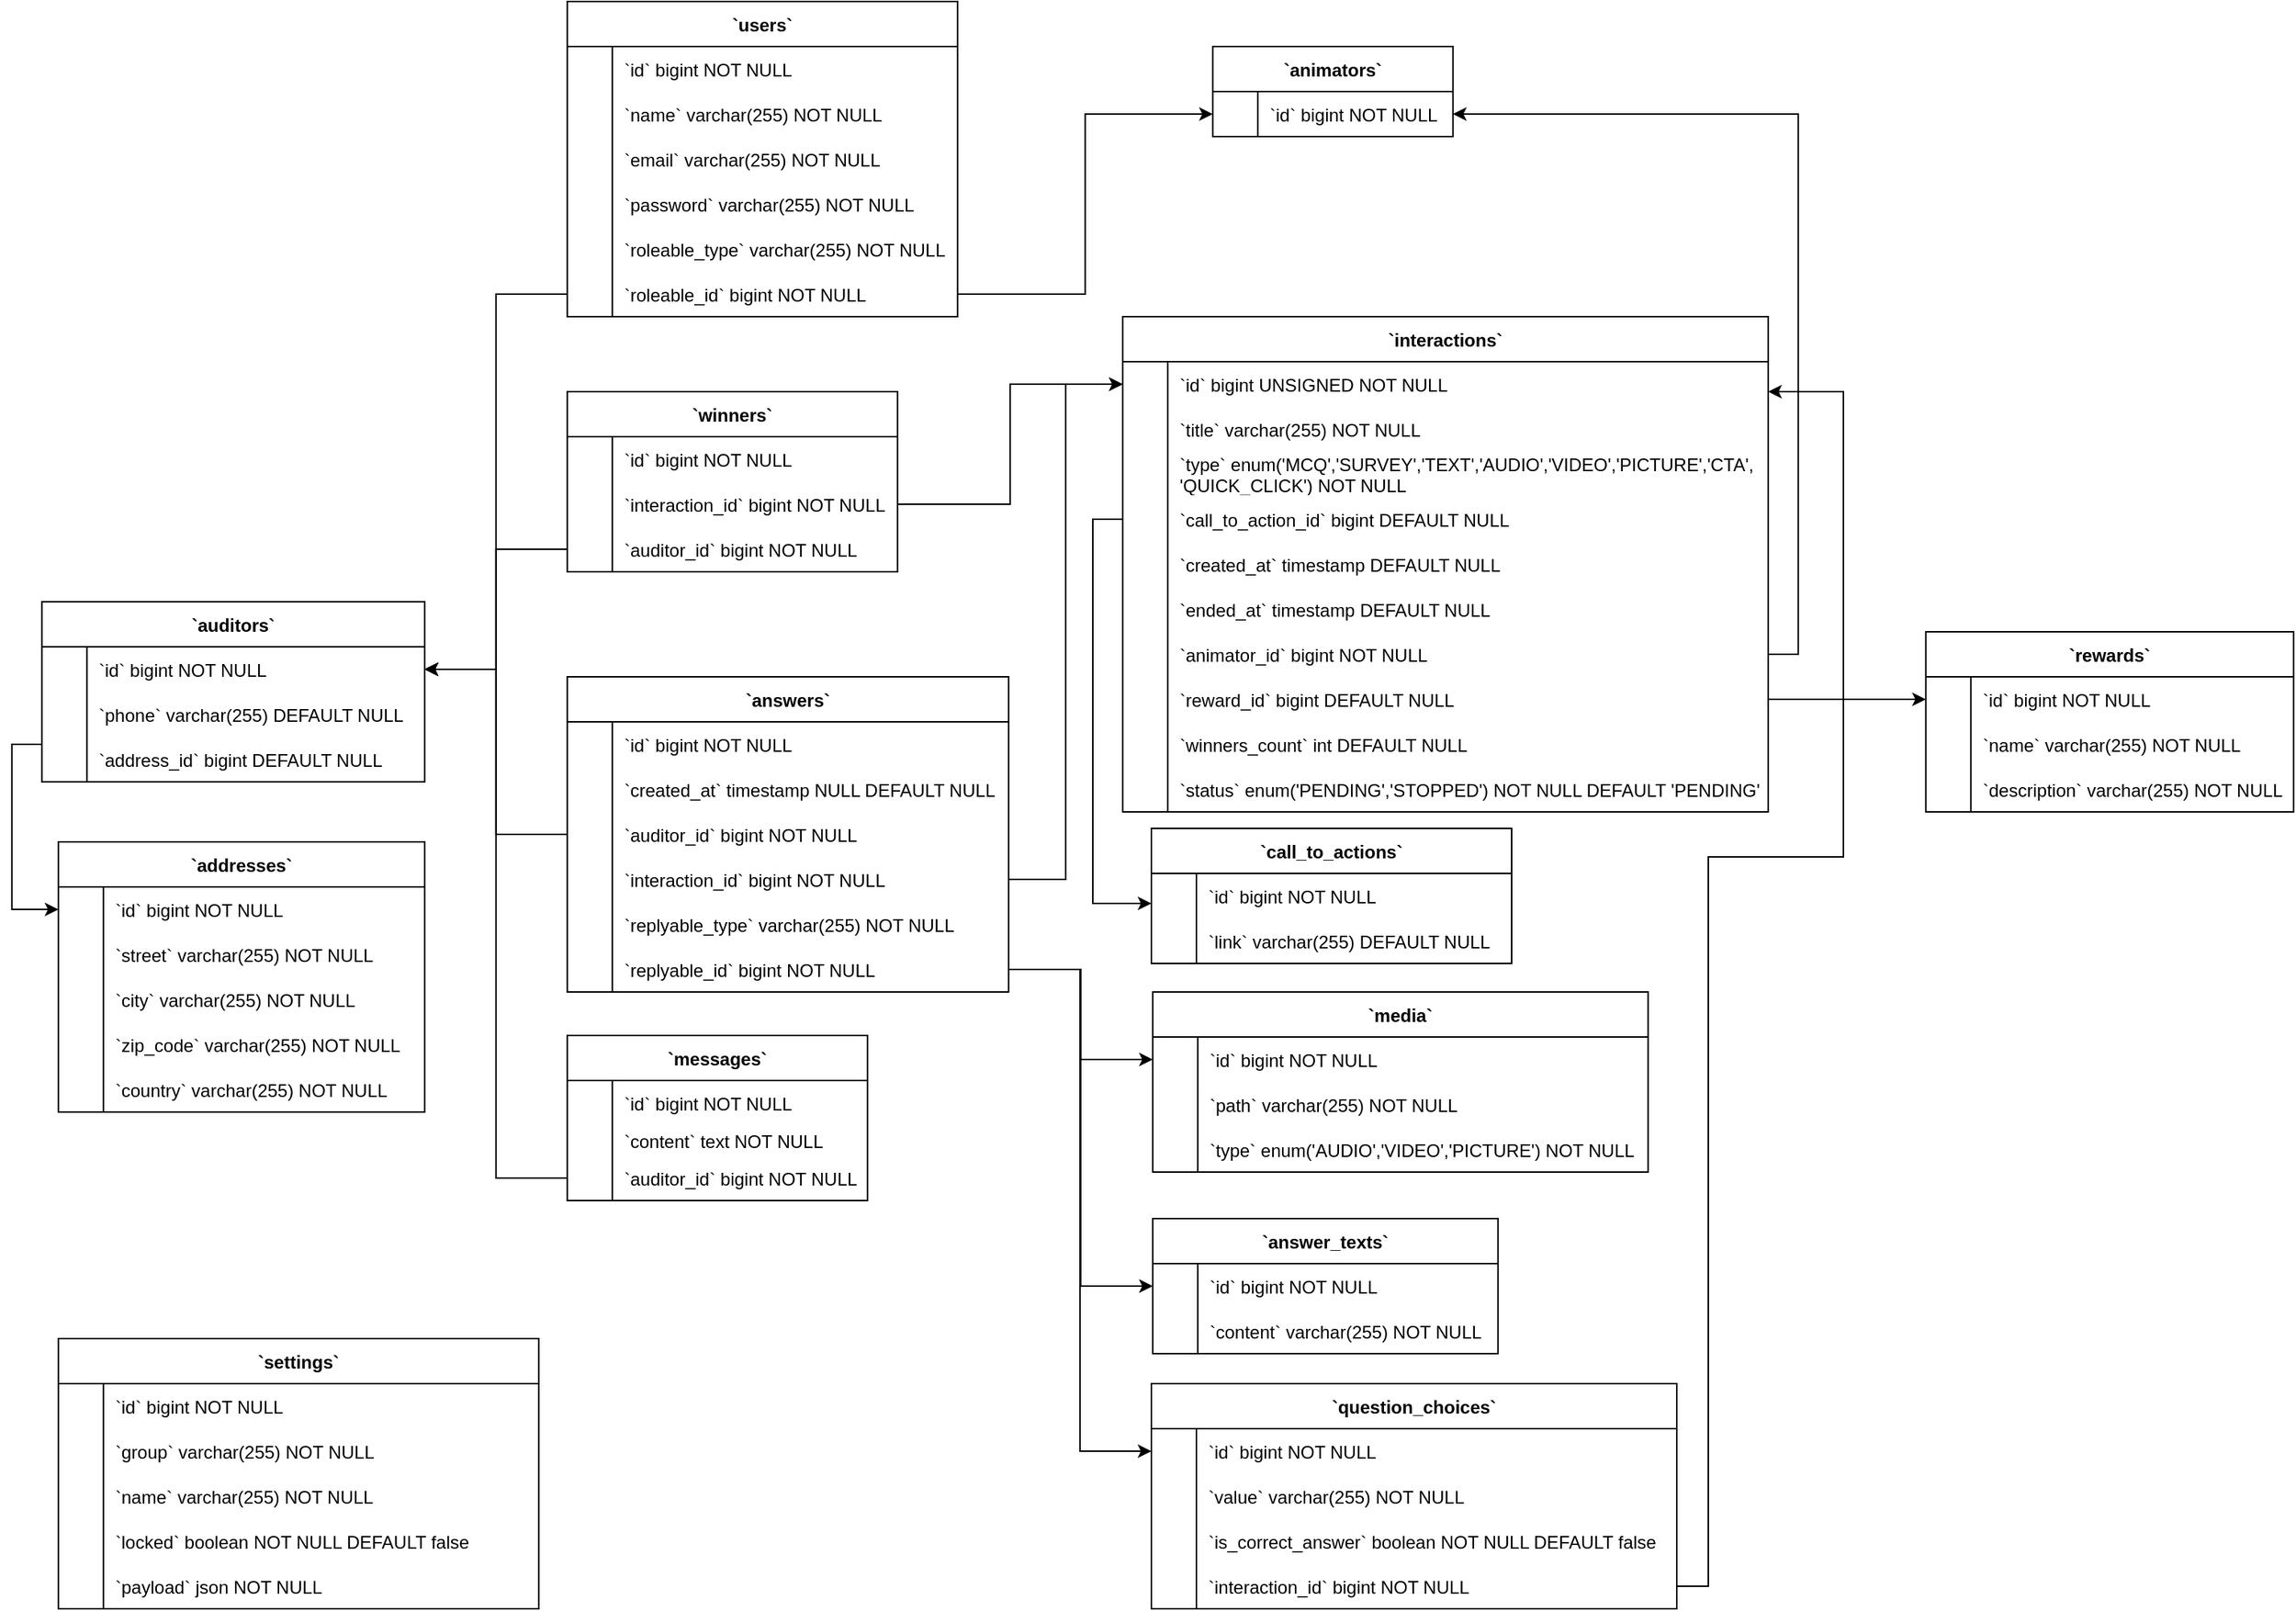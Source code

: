 <mxfile version="21.3.7" type="device">
  <diagram name="Page-1" id="Dx8nzwjjUPasq4ynCunY">
    <mxGraphModel dx="4726" dy="819" grid="1" gridSize="10" guides="1" tooltips="1" connect="1" arrows="1" fold="1" page="1" pageScale="1" pageWidth="827" pageHeight="1169" math="0" shadow="0">
      <root>
        <mxCell id="0" />
        <mxCell id="1" parent="0" />
        <mxCell id="3uF43OOyN5YGT7RU_JS9-1" value="`addresses`" style="shape=table;startSize=30;container=1;collapsible=1;childLayout=tableLayout;fixedRows=1;rowLines=0;fontStyle=1;align=center;resizeLast=1;" parent="1" vertex="1">
          <mxGeometry x="-3209.11" y="579" width="244" height="180" as="geometry" />
        </mxCell>
        <mxCell id="3uF43OOyN5YGT7RU_JS9-2" value="" style="shape=tableRow;horizontal=0;startSize=0;swimlaneHead=0;swimlaneBody=0;fillColor=none;collapsible=0;dropTarget=0;points=[[0,0.5],[1,0.5]];portConstraint=eastwest;strokeColor=inherit;top=0;left=0;right=0;bottom=0;" parent="3uF43OOyN5YGT7RU_JS9-1" vertex="1">
          <mxGeometry y="30" width="244" height="30" as="geometry" />
        </mxCell>
        <mxCell id="3uF43OOyN5YGT7RU_JS9-3" value="" style="shape=partialRectangle;overflow=hidden;connectable=0;fillColor=none;strokeColor=inherit;top=0;left=0;bottom=0;right=0;" parent="3uF43OOyN5YGT7RU_JS9-2" vertex="1">
          <mxGeometry width="30" height="30" as="geometry">
            <mxRectangle width="30" height="30" as="alternateBounds" />
          </mxGeometry>
        </mxCell>
        <mxCell id="3uF43OOyN5YGT7RU_JS9-4" value="`id` bigint NOT NULL" style="shape=partialRectangle;overflow=hidden;connectable=0;fillColor=none;align=left;strokeColor=inherit;top=0;left=0;bottom=0;right=0;spacingLeft=6;" parent="3uF43OOyN5YGT7RU_JS9-2" vertex="1">
          <mxGeometry x="30" width="214" height="30" as="geometry">
            <mxRectangle width="214" height="30" as="alternateBounds" />
          </mxGeometry>
        </mxCell>
        <mxCell id="3uF43OOyN5YGT7RU_JS9-5" value="" style="shape=tableRow;horizontal=0;startSize=0;swimlaneHead=0;swimlaneBody=0;fillColor=none;collapsible=0;dropTarget=0;points=[[0,0.5],[1,0.5]];portConstraint=eastwest;strokeColor=inherit;top=0;left=0;right=0;bottom=0;" parent="3uF43OOyN5YGT7RU_JS9-1" vertex="1">
          <mxGeometry y="60" width="244" height="30" as="geometry" />
        </mxCell>
        <mxCell id="3uF43OOyN5YGT7RU_JS9-6" value="" style="shape=partialRectangle;overflow=hidden;connectable=0;fillColor=none;strokeColor=inherit;top=0;left=0;bottom=0;right=0;" parent="3uF43OOyN5YGT7RU_JS9-5" vertex="1">
          <mxGeometry width="30" height="30" as="geometry">
            <mxRectangle width="30" height="30" as="alternateBounds" />
          </mxGeometry>
        </mxCell>
        <mxCell id="3uF43OOyN5YGT7RU_JS9-7" value="`street` varchar(255) NOT NULL" style="shape=partialRectangle;overflow=hidden;connectable=0;fillColor=none;align=left;strokeColor=inherit;top=0;left=0;bottom=0;right=0;spacingLeft=6;" parent="3uF43OOyN5YGT7RU_JS9-5" vertex="1">
          <mxGeometry x="30" width="214" height="30" as="geometry">
            <mxRectangle width="214" height="30" as="alternateBounds" />
          </mxGeometry>
        </mxCell>
        <mxCell id="3uF43OOyN5YGT7RU_JS9-8" value="" style="shape=tableRow;horizontal=0;startSize=0;swimlaneHead=0;swimlaneBody=0;fillColor=none;collapsible=0;dropTarget=0;points=[[0,0.5],[1,0.5]];portConstraint=eastwest;strokeColor=inherit;top=0;left=0;right=0;bottom=0;" parent="3uF43OOyN5YGT7RU_JS9-1" vertex="1">
          <mxGeometry y="90" width="244" height="30" as="geometry" />
        </mxCell>
        <mxCell id="3uF43OOyN5YGT7RU_JS9-9" value="" style="shape=partialRectangle;overflow=hidden;connectable=0;fillColor=none;strokeColor=inherit;top=0;left=0;bottom=0;right=0;" parent="3uF43OOyN5YGT7RU_JS9-8" vertex="1">
          <mxGeometry width="30" height="30" as="geometry">
            <mxRectangle width="30" height="30" as="alternateBounds" />
          </mxGeometry>
        </mxCell>
        <mxCell id="3uF43OOyN5YGT7RU_JS9-10" value="`city` varchar(255) NOT NULL" style="shape=partialRectangle;overflow=hidden;connectable=0;fillColor=none;align=left;strokeColor=inherit;top=0;left=0;bottom=0;right=0;spacingLeft=6;" parent="3uF43OOyN5YGT7RU_JS9-8" vertex="1">
          <mxGeometry x="30" width="214" height="30" as="geometry">
            <mxRectangle width="214" height="30" as="alternateBounds" />
          </mxGeometry>
        </mxCell>
        <mxCell id="3uF43OOyN5YGT7RU_JS9-11" value="" style="shape=tableRow;horizontal=0;startSize=0;swimlaneHead=0;swimlaneBody=0;fillColor=none;collapsible=0;dropTarget=0;points=[[0,0.5],[1,0.5]];portConstraint=eastwest;strokeColor=inherit;top=0;left=0;right=0;bottom=0;" parent="3uF43OOyN5YGT7RU_JS9-1" vertex="1">
          <mxGeometry y="120" width="244" height="30" as="geometry" />
        </mxCell>
        <mxCell id="3uF43OOyN5YGT7RU_JS9-12" value="" style="shape=partialRectangle;overflow=hidden;connectable=0;fillColor=none;strokeColor=inherit;top=0;left=0;bottom=0;right=0;" parent="3uF43OOyN5YGT7RU_JS9-11" vertex="1">
          <mxGeometry width="30" height="30" as="geometry">
            <mxRectangle width="30" height="30" as="alternateBounds" />
          </mxGeometry>
        </mxCell>
        <mxCell id="3uF43OOyN5YGT7RU_JS9-13" value="`zip_code` varchar(255) NOT NULL" style="shape=partialRectangle;overflow=hidden;connectable=0;fillColor=none;align=left;strokeColor=inherit;top=0;left=0;bottom=0;right=0;spacingLeft=6;" parent="3uF43OOyN5YGT7RU_JS9-11" vertex="1">
          <mxGeometry x="30" width="214" height="30" as="geometry">
            <mxRectangle width="214" height="30" as="alternateBounds" />
          </mxGeometry>
        </mxCell>
        <mxCell id="3uF43OOyN5YGT7RU_JS9-14" value="" style="shape=tableRow;horizontal=0;startSize=0;swimlaneHead=0;swimlaneBody=0;fillColor=none;collapsible=0;dropTarget=0;points=[[0,0.5],[1,0.5]];portConstraint=eastwest;strokeColor=inherit;top=0;left=0;right=0;bottom=0;" parent="3uF43OOyN5YGT7RU_JS9-1" vertex="1">
          <mxGeometry y="150" width="244" height="30" as="geometry" />
        </mxCell>
        <mxCell id="3uF43OOyN5YGT7RU_JS9-15" value="" style="shape=partialRectangle;overflow=hidden;connectable=0;fillColor=none;strokeColor=inherit;top=0;left=0;bottom=0;right=0;" parent="3uF43OOyN5YGT7RU_JS9-14" vertex="1">
          <mxGeometry width="30" height="30" as="geometry">
            <mxRectangle width="30" height="30" as="alternateBounds" />
          </mxGeometry>
        </mxCell>
        <mxCell id="3uF43OOyN5YGT7RU_JS9-16" value="`country` varchar(255) NOT NULL" style="shape=partialRectangle;overflow=hidden;connectable=0;fillColor=none;align=left;strokeColor=inherit;top=0;left=0;bottom=0;right=0;spacingLeft=6;" parent="3uF43OOyN5YGT7RU_JS9-14" vertex="1">
          <mxGeometry x="30" width="214" height="30" as="geometry">
            <mxRectangle width="214" height="30" as="alternateBounds" />
          </mxGeometry>
        </mxCell>
        <mxCell id="3uF43OOyN5YGT7RU_JS9-23" value="`animators`" style="shape=table;startSize=30;container=1;collapsible=1;childLayout=tableLayout;fixedRows=1;rowLines=0;fontStyle=1;align=center;resizeLast=1;" parent="1" vertex="1">
          <mxGeometry x="-2440.11" y="49" width="160" height="60" as="geometry" />
        </mxCell>
        <mxCell id="3uF43OOyN5YGT7RU_JS9-24" value="" style="shape=tableRow;horizontal=0;startSize=0;swimlaneHead=0;swimlaneBody=0;fillColor=none;collapsible=0;dropTarget=0;points=[[0,0.5],[1,0.5]];portConstraint=eastwest;strokeColor=inherit;top=0;left=0;right=0;bottom=0;" parent="3uF43OOyN5YGT7RU_JS9-23" vertex="1">
          <mxGeometry y="30" width="160" height="30" as="geometry" />
        </mxCell>
        <mxCell id="3uF43OOyN5YGT7RU_JS9-25" value="" style="shape=partialRectangle;overflow=hidden;connectable=0;fillColor=none;strokeColor=inherit;top=0;left=0;bottom=0;right=0;" parent="3uF43OOyN5YGT7RU_JS9-24" vertex="1">
          <mxGeometry width="30" height="30" as="geometry">
            <mxRectangle width="30" height="30" as="alternateBounds" />
          </mxGeometry>
        </mxCell>
        <mxCell id="3uF43OOyN5YGT7RU_JS9-26" value="`id` bigint NOT NULL" style="shape=partialRectangle;overflow=hidden;connectable=0;fillColor=none;align=left;strokeColor=inherit;top=0;left=0;bottom=0;right=0;spacingLeft=6;" parent="3uF43OOyN5YGT7RU_JS9-24" vertex="1">
          <mxGeometry x="30" width="130" height="30" as="geometry">
            <mxRectangle width="130" height="30" as="alternateBounds" />
          </mxGeometry>
        </mxCell>
        <mxCell id="3uF43OOyN5YGT7RU_JS9-365" style="edgeStyle=orthogonalEdgeStyle;rounded=0;orthogonalLoop=1;jettySize=auto;html=1;" parent="1" source="3uF43OOyN5YGT7RU_JS9-52" target="3uF43OOyN5YGT7RU_JS9-56" edge="1">
          <mxGeometry relative="1" as="geometry" />
        </mxCell>
        <mxCell id="3uF43OOyN5YGT7RU_JS9-33" value="`answers`" style="shape=table;startSize=30;container=1;collapsible=1;childLayout=tableLayout;fixedRows=1;rowLines=0;fontStyle=1;align=center;resizeLast=1;" parent="1" vertex="1">
          <mxGeometry x="-2870.11" y="469" width="294" height="210" as="geometry" />
        </mxCell>
        <mxCell id="3uF43OOyN5YGT7RU_JS9-34" value="" style="shape=tableRow;horizontal=0;startSize=0;swimlaneHead=0;swimlaneBody=0;fillColor=none;collapsible=0;dropTarget=0;points=[[0,0.5],[1,0.5]];portConstraint=eastwest;strokeColor=inherit;top=0;left=0;right=0;bottom=0;" parent="3uF43OOyN5YGT7RU_JS9-33" vertex="1">
          <mxGeometry y="30" width="294" height="30" as="geometry" />
        </mxCell>
        <mxCell id="3uF43OOyN5YGT7RU_JS9-35" value="" style="shape=partialRectangle;overflow=hidden;connectable=0;fillColor=none;strokeColor=inherit;top=0;left=0;bottom=0;right=0;" parent="3uF43OOyN5YGT7RU_JS9-34" vertex="1">
          <mxGeometry width="30" height="30" as="geometry">
            <mxRectangle width="30" height="30" as="alternateBounds" />
          </mxGeometry>
        </mxCell>
        <mxCell id="3uF43OOyN5YGT7RU_JS9-36" value="`id` bigint NOT NULL" style="shape=partialRectangle;overflow=hidden;connectable=0;fillColor=none;align=left;strokeColor=inherit;top=0;left=0;bottom=0;right=0;spacingLeft=6;" parent="3uF43OOyN5YGT7RU_JS9-34" vertex="1">
          <mxGeometry x="30" width="264" height="30" as="geometry">
            <mxRectangle width="264" height="30" as="alternateBounds" />
          </mxGeometry>
        </mxCell>
        <mxCell id="3uF43OOyN5YGT7RU_JS9-37" value="" style="shape=tableRow;horizontal=0;startSize=0;swimlaneHead=0;swimlaneBody=0;fillColor=none;collapsible=0;dropTarget=0;points=[[0,0.5],[1,0.5]];portConstraint=eastwest;strokeColor=inherit;top=0;left=0;right=0;bottom=0;" parent="3uF43OOyN5YGT7RU_JS9-33" vertex="1">
          <mxGeometry y="60" width="294" height="30" as="geometry" />
        </mxCell>
        <mxCell id="3uF43OOyN5YGT7RU_JS9-38" value="" style="shape=partialRectangle;overflow=hidden;connectable=0;fillColor=none;strokeColor=inherit;top=0;left=0;bottom=0;right=0;" parent="3uF43OOyN5YGT7RU_JS9-37" vertex="1">
          <mxGeometry width="30" height="30" as="geometry">
            <mxRectangle width="30" height="30" as="alternateBounds" />
          </mxGeometry>
        </mxCell>
        <mxCell id="3uF43OOyN5YGT7RU_JS9-39" value="`created_at` timestamp NULL DEFAULT NULL" style="shape=partialRectangle;overflow=hidden;connectable=0;fillColor=none;align=left;strokeColor=inherit;top=0;left=0;bottom=0;right=0;spacingLeft=6;" parent="3uF43OOyN5YGT7RU_JS9-37" vertex="1">
          <mxGeometry x="30" width="264" height="30" as="geometry">
            <mxRectangle width="264" height="30" as="alternateBounds" />
          </mxGeometry>
        </mxCell>
        <mxCell id="3uF43OOyN5YGT7RU_JS9-43" value="" style="shape=tableRow;horizontal=0;startSize=0;swimlaneHead=0;swimlaneBody=0;fillColor=none;collapsible=0;dropTarget=0;points=[[0,0.5],[1,0.5]];portConstraint=eastwest;strokeColor=inherit;top=0;left=0;right=0;bottom=0;" parent="3uF43OOyN5YGT7RU_JS9-33" vertex="1">
          <mxGeometry y="90" width="294" height="30" as="geometry" />
        </mxCell>
        <mxCell id="3uF43OOyN5YGT7RU_JS9-44" value="" style="shape=partialRectangle;overflow=hidden;connectable=0;fillColor=none;strokeColor=inherit;top=0;left=0;bottom=0;right=0;" parent="3uF43OOyN5YGT7RU_JS9-43" vertex="1">
          <mxGeometry width="30" height="30" as="geometry">
            <mxRectangle width="30" height="30" as="alternateBounds" />
          </mxGeometry>
        </mxCell>
        <mxCell id="3uF43OOyN5YGT7RU_JS9-45" value="`auditor_id` bigint NOT NULL" style="shape=partialRectangle;overflow=hidden;connectable=0;fillColor=none;align=left;strokeColor=inherit;top=0;left=0;bottom=0;right=0;spacingLeft=6;" parent="3uF43OOyN5YGT7RU_JS9-43" vertex="1">
          <mxGeometry x="30" width="264" height="30" as="geometry">
            <mxRectangle width="264" height="30" as="alternateBounds" />
          </mxGeometry>
        </mxCell>
        <mxCell id="3uF43OOyN5YGT7RU_JS9-46" value="" style="shape=tableRow;horizontal=0;startSize=0;swimlaneHead=0;swimlaneBody=0;fillColor=none;collapsible=0;dropTarget=0;points=[[0,0.5],[1,0.5]];portConstraint=eastwest;strokeColor=inherit;top=0;left=0;right=0;bottom=0;" parent="3uF43OOyN5YGT7RU_JS9-33" vertex="1">
          <mxGeometry y="120" width="294" height="30" as="geometry" />
        </mxCell>
        <mxCell id="3uF43OOyN5YGT7RU_JS9-47" value="" style="shape=partialRectangle;overflow=hidden;connectable=0;fillColor=none;strokeColor=inherit;top=0;left=0;bottom=0;right=0;" parent="3uF43OOyN5YGT7RU_JS9-46" vertex="1">
          <mxGeometry width="30" height="30" as="geometry">
            <mxRectangle width="30" height="30" as="alternateBounds" />
          </mxGeometry>
        </mxCell>
        <mxCell id="3uF43OOyN5YGT7RU_JS9-48" value="`interaction_id` bigint NOT NULL" style="shape=partialRectangle;overflow=hidden;connectable=0;fillColor=none;align=left;strokeColor=inherit;top=0;left=0;bottom=0;right=0;spacingLeft=6;" parent="3uF43OOyN5YGT7RU_JS9-46" vertex="1">
          <mxGeometry x="30" width="264" height="30" as="geometry">
            <mxRectangle width="264" height="30" as="alternateBounds" />
          </mxGeometry>
        </mxCell>
        <mxCell id="3uF43OOyN5YGT7RU_JS9-49" value="" style="shape=tableRow;horizontal=0;startSize=0;swimlaneHead=0;swimlaneBody=0;fillColor=none;collapsible=0;dropTarget=0;points=[[0,0.5],[1,0.5]];portConstraint=eastwest;strokeColor=inherit;top=0;left=0;right=0;bottom=0;" parent="3uF43OOyN5YGT7RU_JS9-33" vertex="1">
          <mxGeometry y="150" width="294" height="30" as="geometry" />
        </mxCell>
        <mxCell id="3uF43OOyN5YGT7RU_JS9-50" value="" style="shape=partialRectangle;overflow=hidden;connectable=0;fillColor=none;strokeColor=inherit;top=0;left=0;bottom=0;right=0;" parent="3uF43OOyN5YGT7RU_JS9-49" vertex="1">
          <mxGeometry width="30" height="30" as="geometry">
            <mxRectangle width="30" height="30" as="alternateBounds" />
          </mxGeometry>
        </mxCell>
        <mxCell id="3uF43OOyN5YGT7RU_JS9-51" value="`replyable_type` varchar(255) NOT NULL" style="shape=partialRectangle;overflow=hidden;connectable=0;fillColor=none;align=left;strokeColor=inherit;top=0;left=0;bottom=0;right=0;spacingLeft=6;" parent="3uF43OOyN5YGT7RU_JS9-49" vertex="1">
          <mxGeometry x="30" width="264" height="30" as="geometry">
            <mxRectangle width="264" height="30" as="alternateBounds" />
          </mxGeometry>
        </mxCell>
        <mxCell id="3uF43OOyN5YGT7RU_JS9-52" value="" style="shape=tableRow;horizontal=0;startSize=0;swimlaneHead=0;swimlaneBody=0;fillColor=none;collapsible=0;dropTarget=0;points=[[0,0.5],[1,0.5]];portConstraint=eastwest;strokeColor=inherit;top=0;left=0;right=0;bottom=0;" parent="3uF43OOyN5YGT7RU_JS9-33" vertex="1">
          <mxGeometry y="180" width="294" height="30" as="geometry" />
        </mxCell>
        <mxCell id="3uF43OOyN5YGT7RU_JS9-53" value="" style="shape=partialRectangle;overflow=hidden;connectable=0;fillColor=none;strokeColor=inherit;top=0;left=0;bottom=0;right=0;" parent="3uF43OOyN5YGT7RU_JS9-52" vertex="1">
          <mxGeometry width="30" height="30" as="geometry">
            <mxRectangle width="30" height="30" as="alternateBounds" />
          </mxGeometry>
        </mxCell>
        <mxCell id="3uF43OOyN5YGT7RU_JS9-54" value="`replyable_id` bigint NOT NULL" style="shape=partialRectangle;overflow=hidden;connectable=0;fillColor=none;align=left;strokeColor=inherit;top=0;left=0;bottom=0;right=0;spacingLeft=6;" parent="3uF43OOyN5YGT7RU_JS9-52" vertex="1">
          <mxGeometry x="30" width="264" height="30" as="geometry">
            <mxRectangle width="264" height="30" as="alternateBounds" />
          </mxGeometry>
        </mxCell>
        <mxCell id="3uF43OOyN5YGT7RU_JS9-55" value="`answer_texts`" style="shape=table;startSize=30;container=1;collapsible=1;childLayout=tableLayout;fixedRows=1;rowLines=0;fontStyle=1;align=center;resizeLast=1;" parent="1" vertex="1">
          <mxGeometry x="-2480.11" y="830" width="230" height="90" as="geometry" />
        </mxCell>
        <mxCell id="3uF43OOyN5YGT7RU_JS9-56" value="" style="shape=tableRow;horizontal=0;startSize=0;swimlaneHead=0;swimlaneBody=0;fillColor=none;collapsible=0;dropTarget=0;points=[[0,0.5],[1,0.5]];portConstraint=eastwest;strokeColor=inherit;top=0;left=0;right=0;bottom=0;" parent="3uF43OOyN5YGT7RU_JS9-55" vertex="1">
          <mxGeometry y="30" width="230" height="30" as="geometry" />
        </mxCell>
        <mxCell id="3uF43OOyN5YGT7RU_JS9-57" value="" style="shape=partialRectangle;overflow=hidden;connectable=0;fillColor=none;strokeColor=inherit;top=0;left=0;bottom=0;right=0;" parent="3uF43OOyN5YGT7RU_JS9-56" vertex="1">
          <mxGeometry width="30" height="30" as="geometry">
            <mxRectangle width="30" height="30" as="alternateBounds" />
          </mxGeometry>
        </mxCell>
        <mxCell id="3uF43OOyN5YGT7RU_JS9-58" value="`id` bigint NOT NULL" style="shape=partialRectangle;overflow=hidden;connectable=0;fillColor=none;align=left;strokeColor=inherit;top=0;left=0;bottom=0;right=0;spacingLeft=6;" parent="3uF43OOyN5YGT7RU_JS9-56" vertex="1">
          <mxGeometry x="30" width="200" height="30" as="geometry">
            <mxRectangle width="200" height="30" as="alternateBounds" />
          </mxGeometry>
        </mxCell>
        <mxCell id="3uF43OOyN5YGT7RU_JS9-59" value="" style="shape=tableRow;horizontal=0;startSize=0;swimlaneHead=0;swimlaneBody=0;fillColor=none;collapsible=0;dropTarget=0;points=[[0,0.5],[1,0.5]];portConstraint=eastwest;strokeColor=inherit;top=0;left=0;right=0;bottom=0;" parent="3uF43OOyN5YGT7RU_JS9-55" vertex="1">
          <mxGeometry y="60" width="230" height="30" as="geometry" />
        </mxCell>
        <mxCell id="3uF43OOyN5YGT7RU_JS9-60" value="" style="shape=partialRectangle;overflow=hidden;connectable=0;fillColor=none;strokeColor=inherit;top=0;left=0;bottom=0;right=0;" parent="3uF43OOyN5YGT7RU_JS9-59" vertex="1">
          <mxGeometry width="30" height="30" as="geometry">
            <mxRectangle width="30" height="30" as="alternateBounds" />
          </mxGeometry>
        </mxCell>
        <mxCell id="3uF43OOyN5YGT7RU_JS9-61" value="`content` varchar(255) NOT NULL" style="shape=partialRectangle;overflow=hidden;connectable=0;fillColor=none;align=left;strokeColor=inherit;top=0;left=0;bottom=0;right=0;spacingLeft=6;" parent="3uF43OOyN5YGT7RU_JS9-59" vertex="1">
          <mxGeometry x="30" width="200" height="30" as="geometry">
            <mxRectangle width="200" height="30" as="alternateBounds" />
          </mxGeometry>
        </mxCell>
        <mxCell id="3uF43OOyN5YGT7RU_JS9-68" value="`auditors`" style="shape=table;startSize=30;container=1;collapsible=1;childLayout=tableLayout;fixedRows=1;rowLines=0;fontStyle=1;align=center;resizeLast=1;" parent="1" vertex="1">
          <mxGeometry x="-3220.11" y="419" width="255" height="120" as="geometry" />
        </mxCell>
        <mxCell id="3uF43OOyN5YGT7RU_JS9-69" value="" style="shape=tableRow;horizontal=0;startSize=0;swimlaneHead=0;swimlaneBody=0;fillColor=none;collapsible=0;dropTarget=0;points=[[0,0.5],[1,0.5]];portConstraint=eastwest;strokeColor=inherit;top=0;left=0;right=0;bottom=0;" parent="3uF43OOyN5YGT7RU_JS9-68" vertex="1">
          <mxGeometry y="30" width="255" height="30" as="geometry" />
        </mxCell>
        <mxCell id="3uF43OOyN5YGT7RU_JS9-70" value="" style="shape=partialRectangle;overflow=hidden;connectable=0;fillColor=none;strokeColor=inherit;top=0;left=0;bottom=0;right=0;" parent="3uF43OOyN5YGT7RU_JS9-69" vertex="1">
          <mxGeometry width="30" height="30" as="geometry">
            <mxRectangle width="30" height="30" as="alternateBounds" />
          </mxGeometry>
        </mxCell>
        <mxCell id="3uF43OOyN5YGT7RU_JS9-71" value="`id` bigint NOT NULL" style="shape=partialRectangle;overflow=hidden;connectable=0;fillColor=none;align=left;strokeColor=inherit;top=0;left=0;bottom=0;right=0;spacingLeft=6;" parent="3uF43OOyN5YGT7RU_JS9-69" vertex="1">
          <mxGeometry x="30" width="225" height="30" as="geometry">
            <mxRectangle width="225" height="30" as="alternateBounds" />
          </mxGeometry>
        </mxCell>
        <mxCell id="3uF43OOyN5YGT7RU_JS9-72" value="" style="shape=tableRow;horizontal=0;startSize=0;swimlaneHead=0;swimlaneBody=0;fillColor=none;collapsible=0;dropTarget=0;points=[[0,0.5],[1,0.5]];portConstraint=eastwest;strokeColor=inherit;top=0;left=0;right=0;bottom=0;" parent="3uF43OOyN5YGT7RU_JS9-68" vertex="1">
          <mxGeometry y="60" width="255" height="30" as="geometry" />
        </mxCell>
        <mxCell id="3uF43OOyN5YGT7RU_JS9-73" value="" style="shape=partialRectangle;overflow=hidden;connectable=0;fillColor=none;strokeColor=inherit;top=0;left=0;bottom=0;right=0;" parent="3uF43OOyN5YGT7RU_JS9-72" vertex="1">
          <mxGeometry width="30" height="30" as="geometry">
            <mxRectangle width="30" height="30" as="alternateBounds" />
          </mxGeometry>
        </mxCell>
        <mxCell id="3uF43OOyN5YGT7RU_JS9-74" value="`phone` varchar(255) DEFAULT NULL" style="shape=partialRectangle;overflow=hidden;connectable=0;fillColor=none;align=left;strokeColor=inherit;top=0;left=0;bottom=0;right=0;spacingLeft=6;" parent="3uF43OOyN5YGT7RU_JS9-72" vertex="1">
          <mxGeometry x="30" width="225" height="30" as="geometry">
            <mxRectangle width="225" height="30" as="alternateBounds" />
          </mxGeometry>
        </mxCell>
        <mxCell id="3uF43OOyN5YGT7RU_JS9-81" value="" style="shape=tableRow;horizontal=0;startSize=0;swimlaneHead=0;swimlaneBody=0;fillColor=none;collapsible=0;dropTarget=0;points=[[0,0.5],[1,0.5]];portConstraint=eastwest;strokeColor=inherit;top=0;left=0;right=0;bottom=0;" parent="3uF43OOyN5YGT7RU_JS9-68" vertex="1">
          <mxGeometry y="90" width="255" height="30" as="geometry" />
        </mxCell>
        <mxCell id="3uF43OOyN5YGT7RU_JS9-82" value="" style="shape=partialRectangle;overflow=hidden;connectable=0;fillColor=none;strokeColor=inherit;top=0;left=0;bottom=0;right=0;" parent="3uF43OOyN5YGT7RU_JS9-81" vertex="1">
          <mxGeometry width="30" height="30" as="geometry">
            <mxRectangle width="30" height="30" as="alternateBounds" />
          </mxGeometry>
        </mxCell>
        <mxCell id="3uF43OOyN5YGT7RU_JS9-83" value="`address_id` bigint DEFAULT NULL" style="shape=partialRectangle;overflow=hidden;connectable=0;fillColor=none;align=left;strokeColor=inherit;top=0;left=0;bottom=0;right=0;spacingLeft=6;" parent="3uF43OOyN5YGT7RU_JS9-81" vertex="1">
          <mxGeometry x="30" width="225" height="30" as="geometry">
            <mxRectangle width="225" height="30" as="alternateBounds" />
          </mxGeometry>
        </mxCell>
        <mxCell id="3uF43OOyN5YGT7RU_JS9-84" value="`call_to_actions`" style="shape=table;startSize=30;container=1;collapsible=1;childLayout=tableLayout;fixedRows=1;rowLines=0;fontStyle=1;align=center;resizeLast=1;" parent="1" vertex="1">
          <mxGeometry x="-2481" y="570" width="240" height="90" as="geometry" />
        </mxCell>
        <mxCell id="3uF43OOyN5YGT7RU_JS9-85" value="" style="shape=tableRow;horizontal=0;startSize=0;swimlaneHead=0;swimlaneBody=0;fillColor=none;collapsible=0;dropTarget=0;points=[[0,0.5],[1,0.5]];portConstraint=eastwest;strokeColor=inherit;top=0;left=0;right=0;bottom=0;" parent="3uF43OOyN5YGT7RU_JS9-84" vertex="1">
          <mxGeometry y="30" width="240" height="30" as="geometry" />
        </mxCell>
        <mxCell id="3uF43OOyN5YGT7RU_JS9-86" value="" style="shape=partialRectangle;overflow=hidden;connectable=0;fillColor=none;strokeColor=inherit;top=0;left=0;bottom=0;right=0;" parent="3uF43OOyN5YGT7RU_JS9-85" vertex="1">
          <mxGeometry width="30" height="30" as="geometry">
            <mxRectangle width="30" height="30" as="alternateBounds" />
          </mxGeometry>
        </mxCell>
        <mxCell id="3uF43OOyN5YGT7RU_JS9-87" value="`id` bigint NOT NULL" style="shape=partialRectangle;overflow=hidden;connectable=0;fillColor=none;align=left;strokeColor=inherit;top=0;left=0;bottom=0;right=0;spacingLeft=6;" parent="3uF43OOyN5YGT7RU_JS9-85" vertex="1">
          <mxGeometry x="30" width="210" height="30" as="geometry">
            <mxRectangle width="210" height="30" as="alternateBounds" />
          </mxGeometry>
        </mxCell>
        <mxCell id="3uF43OOyN5YGT7RU_JS9-88" value="" style="shape=tableRow;horizontal=0;startSize=0;swimlaneHead=0;swimlaneBody=0;fillColor=none;collapsible=0;dropTarget=0;points=[[0,0.5],[1,0.5]];portConstraint=eastwest;strokeColor=inherit;top=0;left=0;right=0;bottom=0;" parent="3uF43OOyN5YGT7RU_JS9-84" vertex="1">
          <mxGeometry y="60" width="240" height="30" as="geometry" />
        </mxCell>
        <mxCell id="3uF43OOyN5YGT7RU_JS9-89" value="" style="shape=partialRectangle;overflow=hidden;connectable=0;fillColor=none;strokeColor=inherit;top=0;left=0;bottom=0;right=0;" parent="3uF43OOyN5YGT7RU_JS9-88" vertex="1">
          <mxGeometry width="30" height="30" as="geometry">
            <mxRectangle width="30" height="30" as="alternateBounds" />
          </mxGeometry>
        </mxCell>
        <mxCell id="3uF43OOyN5YGT7RU_JS9-90" value="`link` varchar(255) DEFAULT NULL" style="shape=partialRectangle;overflow=hidden;connectable=0;fillColor=none;align=left;strokeColor=inherit;top=0;left=0;bottom=0;right=0;spacingLeft=6;" parent="3uF43OOyN5YGT7RU_JS9-88" vertex="1">
          <mxGeometry x="30" width="210" height="30" as="geometry">
            <mxRectangle width="210" height="30" as="alternateBounds" />
          </mxGeometry>
        </mxCell>
        <mxCell id="3uF43OOyN5YGT7RU_JS9-119" value="`interactions`" style="shape=table;startSize=30;container=1;collapsible=1;childLayout=tableLayout;fixedRows=1;rowLines=0;fontStyle=1;align=center;resizeLast=1;" parent="1" vertex="1">
          <mxGeometry x="-2500.11" y="229" width="430" height="330" as="geometry" />
        </mxCell>
        <mxCell id="3uF43OOyN5YGT7RU_JS9-120" value="" style="shape=tableRow;horizontal=0;startSize=0;swimlaneHead=0;swimlaneBody=0;fillColor=none;collapsible=0;dropTarget=0;points=[[0,0.5],[1,0.5]];portConstraint=eastwest;strokeColor=inherit;top=0;left=0;right=0;bottom=0;" parent="3uF43OOyN5YGT7RU_JS9-119" vertex="1">
          <mxGeometry y="30" width="430" height="30" as="geometry" />
        </mxCell>
        <mxCell id="3uF43OOyN5YGT7RU_JS9-121" value="" style="shape=partialRectangle;overflow=hidden;connectable=0;fillColor=none;strokeColor=inherit;top=0;left=0;bottom=0;right=0;" parent="3uF43OOyN5YGT7RU_JS9-120" vertex="1">
          <mxGeometry width="30" height="30" as="geometry">
            <mxRectangle width="30" height="30" as="alternateBounds" />
          </mxGeometry>
        </mxCell>
        <mxCell id="3uF43OOyN5YGT7RU_JS9-122" value="`id` bigint UNSIGNED NOT NULL" style="shape=partialRectangle;overflow=hidden;connectable=0;fillColor=none;align=left;strokeColor=inherit;top=0;left=0;bottom=0;right=0;spacingLeft=6;" parent="3uF43OOyN5YGT7RU_JS9-120" vertex="1">
          <mxGeometry x="30" width="400" height="30" as="geometry">
            <mxRectangle width="400" height="30" as="alternateBounds" />
          </mxGeometry>
        </mxCell>
        <mxCell id="3uF43OOyN5YGT7RU_JS9-123" value="" style="shape=tableRow;horizontal=0;startSize=0;swimlaneHead=0;swimlaneBody=0;fillColor=none;collapsible=0;dropTarget=0;points=[[0,0.5],[1,0.5]];portConstraint=eastwest;strokeColor=inherit;top=0;left=0;right=0;bottom=0;" parent="3uF43OOyN5YGT7RU_JS9-119" vertex="1">
          <mxGeometry y="60" width="430" height="30" as="geometry" />
        </mxCell>
        <mxCell id="3uF43OOyN5YGT7RU_JS9-124" value="" style="shape=partialRectangle;overflow=hidden;connectable=0;fillColor=none;strokeColor=inherit;top=0;left=0;bottom=0;right=0;" parent="3uF43OOyN5YGT7RU_JS9-123" vertex="1">
          <mxGeometry width="30" height="30" as="geometry">
            <mxRectangle width="30" height="30" as="alternateBounds" />
          </mxGeometry>
        </mxCell>
        <mxCell id="3uF43OOyN5YGT7RU_JS9-125" value="`title` varchar(255) NOT NULL" style="shape=partialRectangle;overflow=hidden;connectable=0;fillColor=none;align=left;strokeColor=inherit;top=0;left=0;bottom=0;right=0;spacingLeft=6;" parent="3uF43OOyN5YGT7RU_JS9-123" vertex="1">
          <mxGeometry x="30" width="400" height="30" as="geometry">
            <mxRectangle width="400" height="30" as="alternateBounds" />
          </mxGeometry>
        </mxCell>
        <mxCell id="3uF43OOyN5YGT7RU_JS9-126" value="" style="shape=tableRow;horizontal=0;startSize=0;swimlaneHead=0;swimlaneBody=0;fillColor=none;collapsible=0;dropTarget=0;points=[[0,0.5],[1,0.5]];portConstraint=eastwest;strokeColor=inherit;top=0;left=0;right=0;bottom=0;" parent="3uF43OOyN5YGT7RU_JS9-119" vertex="1">
          <mxGeometry y="90" width="430" height="30" as="geometry" />
        </mxCell>
        <mxCell id="3uF43OOyN5YGT7RU_JS9-127" value="" style="shape=partialRectangle;overflow=hidden;connectable=0;fillColor=none;strokeColor=inherit;top=0;left=0;bottom=0;right=0;" parent="3uF43OOyN5YGT7RU_JS9-126" vertex="1">
          <mxGeometry width="30" height="30" as="geometry">
            <mxRectangle width="30" height="30" as="alternateBounds" />
          </mxGeometry>
        </mxCell>
        <mxCell id="3uF43OOyN5YGT7RU_JS9-128" value="`type` enum(&#39;MCQ&#39;,&#39;SURVEY&#39;,&#39;TEXT&#39;,&#39;AUDIO&#39;,&#39;VIDEO&#39;,&#39;PICTURE&#39;,&#39;CTA&#39;,&#xa;&#39;QUICK_CLICK&#39;) NOT NULL" style="shape=partialRectangle;overflow=hidden;connectable=0;fillColor=none;align=left;strokeColor=inherit;top=0;left=0;bottom=0;right=0;spacingLeft=6;" parent="3uF43OOyN5YGT7RU_JS9-126" vertex="1">
          <mxGeometry x="30" width="400" height="30" as="geometry">
            <mxRectangle width="400" height="30" as="alternateBounds" />
          </mxGeometry>
        </mxCell>
        <mxCell id="3uF43OOyN5YGT7RU_JS9-129" value="" style="shape=tableRow;horizontal=0;startSize=0;swimlaneHead=0;swimlaneBody=0;fillColor=none;collapsible=0;dropTarget=0;points=[[0,0.5],[1,0.5]];portConstraint=eastwest;strokeColor=inherit;top=0;left=0;right=0;bottom=0;" parent="3uF43OOyN5YGT7RU_JS9-119" vertex="1">
          <mxGeometry y="120" width="430" height="30" as="geometry" />
        </mxCell>
        <mxCell id="3uF43OOyN5YGT7RU_JS9-130" value="" style="shape=partialRectangle;overflow=hidden;connectable=0;fillColor=none;strokeColor=inherit;top=0;left=0;bottom=0;right=0;" parent="3uF43OOyN5YGT7RU_JS9-129" vertex="1">
          <mxGeometry width="30" height="30" as="geometry">
            <mxRectangle width="30" height="30" as="alternateBounds" />
          </mxGeometry>
        </mxCell>
        <mxCell id="3uF43OOyN5YGT7RU_JS9-131" value="`call_to_action_id` bigint DEFAULT NULL" style="shape=partialRectangle;overflow=hidden;connectable=0;fillColor=none;align=left;strokeColor=inherit;top=0;left=0;bottom=0;right=0;spacingLeft=6;" parent="3uF43OOyN5YGT7RU_JS9-129" vertex="1">
          <mxGeometry x="30" width="400" height="30" as="geometry">
            <mxRectangle width="400" height="30" as="alternateBounds" />
          </mxGeometry>
        </mxCell>
        <mxCell id="3uF43OOyN5YGT7RU_JS9-132" value="" style="shape=tableRow;horizontal=0;startSize=0;swimlaneHead=0;swimlaneBody=0;fillColor=none;collapsible=0;dropTarget=0;points=[[0,0.5],[1,0.5]];portConstraint=eastwest;strokeColor=inherit;top=0;left=0;right=0;bottom=0;" parent="3uF43OOyN5YGT7RU_JS9-119" vertex="1">
          <mxGeometry y="150" width="430" height="30" as="geometry" />
        </mxCell>
        <mxCell id="3uF43OOyN5YGT7RU_JS9-133" value="" style="shape=partialRectangle;overflow=hidden;connectable=0;fillColor=none;strokeColor=inherit;top=0;left=0;bottom=0;right=0;" parent="3uF43OOyN5YGT7RU_JS9-132" vertex="1">
          <mxGeometry width="30" height="30" as="geometry">
            <mxRectangle width="30" height="30" as="alternateBounds" />
          </mxGeometry>
        </mxCell>
        <mxCell id="3uF43OOyN5YGT7RU_JS9-134" value="`created_at` timestamp DEFAULT NULL" style="shape=partialRectangle;overflow=hidden;connectable=0;fillColor=none;align=left;strokeColor=inherit;top=0;left=0;bottom=0;right=0;spacingLeft=6;" parent="3uF43OOyN5YGT7RU_JS9-132" vertex="1">
          <mxGeometry x="30" width="400" height="30" as="geometry">
            <mxRectangle width="400" height="30" as="alternateBounds" />
          </mxGeometry>
        </mxCell>
        <mxCell id="3uF43OOyN5YGT7RU_JS9-138" value="" style="shape=tableRow;horizontal=0;startSize=0;swimlaneHead=0;swimlaneBody=0;fillColor=none;collapsible=0;dropTarget=0;points=[[0,0.5],[1,0.5]];portConstraint=eastwest;strokeColor=inherit;top=0;left=0;right=0;bottom=0;" parent="3uF43OOyN5YGT7RU_JS9-119" vertex="1">
          <mxGeometry y="180" width="430" height="30" as="geometry" />
        </mxCell>
        <mxCell id="3uF43OOyN5YGT7RU_JS9-139" value="" style="shape=partialRectangle;overflow=hidden;connectable=0;fillColor=none;strokeColor=inherit;top=0;left=0;bottom=0;right=0;" parent="3uF43OOyN5YGT7RU_JS9-138" vertex="1">
          <mxGeometry width="30" height="30" as="geometry">
            <mxRectangle width="30" height="30" as="alternateBounds" />
          </mxGeometry>
        </mxCell>
        <mxCell id="3uF43OOyN5YGT7RU_JS9-140" value="`ended_at` timestamp DEFAULT NULL" style="shape=partialRectangle;overflow=hidden;connectable=0;fillColor=none;align=left;strokeColor=inherit;top=0;left=0;bottom=0;right=0;spacingLeft=6;" parent="3uF43OOyN5YGT7RU_JS9-138" vertex="1">
          <mxGeometry x="30" width="400" height="30" as="geometry">
            <mxRectangle width="400" height="30" as="alternateBounds" />
          </mxGeometry>
        </mxCell>
        <mxCell id="3uF43OOyN5YGT7RU_JS9-141" value="" style="shape=tableRow;horizontal=0;startSize=0;swimlaneHead=0;swimlaneBody=0;fillColor=none;collapsible=0;dropTarget=0;points=[[0,0.5],[1,0.5]];portConstraint=eastwest;strokeColor=inherit;top=0;left=0;right=0;bottom=0;" parent="3uF43OOyN5YGT7RU_JS9-119" vertex="1">
          <mxGeometry y="210" width="430" height="30" as="geometry" />
        </mxCell>
        <mxCell id="3uF43OOyN5YGT7RU_JS9-142" value="" style="shape=partialRectangle;overflow=hidden;connectable=0;fillColor=none;strokeColor=inherit;top=0;left=0;bottom=0;right=0;" parent="3uF43OOyN5YGT7RU_JS9-141" vertex="1">
          <mxGeometry width="30" height="30" as="geometry">
            <mxRectangle width="30" height="30" as="alternateBounds" />
          </mxGeometry>
        </mxCell>
        <mxCell id="3uF43OOyN5YGT7RU_JS9-143" value="`animator_id` bigint NOT NULL" style="shape=partialRectangle;overflow=hidden;connectable=0;fillColor=none;align=left;strokeColor=inherit;top=0;left=0;bottom=0;right=0;spacingLeft=6;" parent="3uF43OOyN5YGT7RU_JS9-141" vertex="1">
          <mxGeometry x="30" width="400" height="30" as="geometry">
            <mxRectangle width="400" height="30" as="alternateBounds" />
          </mxGeometry>
        </mxCell>
        <mxCell id="3uF43OOyN5YGT7RU_JS9-144" value="" style="shape=tableRow;horizontal=0;startSize=0;swimlaneHead=0;swimlaneBody=0;fillColor=none;collapsible=0;dropTarget=0;points=[[0,0.5],[1,0.5]];portConstraint=eastwest;strokeColor=inherit;top=0;left=0;right=0;bottom=0;" parent="3uF43OOyN5YGT7RU_JS9-119" vertex="1">
          <mxGeometry y="240" width="430" height="30" as="geometry" />
        </mxCell>
        <mxCell id="3uF43OOyN5YGT7RU_JS9-145" value="" style="shape=partialRectangle;overflow=hidden;connectable=0;fillColor=none;strokeColor=inherit;top=0;left=0;bottom=0;right=0;" parent="3uF43OOyN5YGT7RU_JS9-144" vertex="1">
          <mxGeometry width="30" height="30" as="geometry">
            <mxRectangle width="30" height="30" as="alternateBounds" />
          </mxGeometry>
        </mxCell>
        <mxCell id="3uF43OOyN5YGT7RU_JS9-146" value="`reward_id` bigint DEFAULT NULL" style="shape=partialRectangle;overflow=hidden;connectable=0;fillColor=none;align=left;strokeColor=inherit;top=0;left=0;bottom=0;right=0;spacingLeft=6;" parent="3uF43OOyN5YGT7RU_JS9-144" vertex="1">
          <mxGeometry x="30" width="400" height="30" as="geometry">
            <mxRectangle width="400" height="30" as="alternateBounds" />
          </mxGeometry>
        </mxCell>
        <mxCell id="3uF43OOyN5YGT7RU_JS9-147" value="" style="shape=tableRow;horizontal=0;startSize=0;swimlaneHead=0;swimlaneBody=0;fillColor=none;collapsible=0;dropTarget=0;points=[[0,0.5],[1,0.5]];portConstraint=eastwest;strokeColor=inherit;top=0;left=0;right=0;bottom=0;" parent="3uF43OOyN5YGT7RU_JS9-119" vertex="1">
          <mxGeometry y="270" width="430" height="30" as="geometry" />
        </mxCell>
        <mxCell id="3uF43OOyN5YGT7RU_JS9-148" value="" style="shape=partialRectangle;overflow=hidden;connectable=0;fillColor=none;strokeColor=inherit;top=0;left=0;bottom=0;right=0;" parent="3uF43OOyN5YGT7RU_JS9-147" vertex="1">
          <mxGeometry width="30" height="30" as="geometry">
            <mxRectangle width="30" height="30" as="alternateBounds" />
          </mxGeometry>
        </mxCell>
        <mxCell id="3uF43OOyN5YGT7RU_JS9-149" value="`winners_count` int DEFAULT NULL" style="shape=partialRectangle;overflow=hidden;connectable=0;fillColor=none;align=left;strokeColor=inherit;top=0;left=0;bottom=0;right=0;spacingLeft=6;" parent="3uF43OOyN5YGT7RU_JS9-147" vertex="1">
          <mxGeometry x="30" width="400" height="30" as="geometry">
            <mxRectangle width="400" height="30" as="alternateBounds" />
          </mxGeometry>
        </mxCell>
        <mxCell id="3uF43OOyN5YGT7RU_JS9-150" value="" style="shape=tableRow;horizontal=0;startSize=0;swimlaneHead=0;swimlaneBody=0;fillColor=none;collapsible=0;dropTarget=0;points=[[0,0.5],[1,0.5]];portConstraint=eastwest;strokeColor=inherit;top=0;left=0;right=0;bottom=0;" parent="3uF43OOyN5YGT7RU_JS9-119" vertex="1">
          <mxGeometry y="300" width="430" height="30" as="geometry" />
        </mxCell>
        <mxCell id="3uF43OOyN5YGT7RU_JS9-151" value="" style="shape=partialRectangle;overflow=hidden;connectable=0;fillColor=none;strokeColor=inherit;top=0;left=0;bottom=0;right=0;" parent="3uF43OOyN5YGT7RU_JS9-150" vertex="1">
          <mxGeometry width="30" height="30" as="geometry">
            <mxRectangle width="30" height="30" as="alternateBounds" />
          </mxGeometry>
        </mxCell>
        <mxCell id="3uF43OOyN5YGT7RU_JS9-152" value="`status` enum(&#39;PENDING&#39;,&#39;STOPPED&#39;) NOT NULL DEFAULT &#39;PENDING&#39;" style="shape=partialRectangle;overflow=hidden;connectable=0;fillColor=none;align=left;strokeColor=inherit;top=0;left=0;bottom=0;right=0;spacingLeft=6;" parent="3uF43OOyN5YGT7RU_JS9-150" vertex="1">
          <mxGeometry x="30" width="400" height="30" as="geometry">
            <mxRectangle width="400" height="30" as="alternateBounds" />
          </mxGeometry>
        </mxCell>
        <mxCell id="3uF43OOyN5YGT7RU_JS9-175" value="`media`" style="shape=table;startSize=30;container=1;collapsible=1;childLayout=tableLayout;fixedRows=1;rowLines=0;fontStyle=1;align=center;resizeLast=1;" parent="1" vertex="1">
          <mxGeometry x="-2480.11" y="679" width="330" height="120" as="geometry" />
        </mxCell>
        <mxCell id="3uF43OOyN5YGT7RU_JS9-176" value="" style="shape=tableRow;horizontal=0;startSize=0;swimlaneHead=0;swimlaneBody=0;fillColor=none;collapsible=0;dropTarget=0;points=[[0,0.5],[1,0.5]];portConstraint=eastwest;strokeColor=inherit;top=0;left=0;right=0;bottom=0;" parent="3uF43OOyN5YGT7RU_JS9-175" vertex="1">
          <mxGeometry y="30" width="330" height="30" as="geometry" />
        </mxCell>
        <mxCell id="3uF43OOyN5YGT7RU_JS9-177" value="" style="shape=partialRectangle;overflow=hidden;connectable=0;fillColor=none;strokeColor=inherit;top=0;left=0;bottom=0;right=0;" parent="3uF43OOyN5YGT7RU_JS9-176" vertex="1">
          <mxGeometry width="30" height="30" as="geometry">
            <mxRectangle width="30" height="30" as="alternateBounds" />
          </mxGeometry>
        </mxCell>
        <mxCell id="3uF43OOyN5YGT7RU_JS9-178" value="`id` bigint NOT NULL" style="shape=partialRectangle;overflow=hidden;connectable=0;fillColor=none;align=left;strokeColor=inherit;top=0;left=0;bottom=0;right=0;spacingLeft=6;" parent="3uF43OOyN5YGT7RU_JS9-176" vertex="1">
          <mxGeometry x="30" width="300" height="30" as="geometry">
            <mxRectangle width="300" height="30" as="alternateBounds" />
          </mxGeometry>
        </mxCell>
        <mxCell id="3uF43OOyN5YGT7RU_JS9-179" value="" style="shape=tableRow;horizontal=0;startSize=0;swimlaneHead=0;swimlaneBody=0;fillColor=none;collapsible=0;dropTarget=0;points=[[0,0.5],[1,0.5]];portConstraint=eastwest;strokeColor=inherit;top=0;left=0;right=0;bottom=0;" parent="3uF43OOyN5YGT7RU_JS9-175" vertex="1">
          <mxGeometry y="60" width="330" height="30" as="geometry" />
        </mxCell>
        <mxCell id="3uF43OOyN5YGT7RU_JS9-180" value="" style="shape=partialRectangle;overflow=hidden;connectable=0;fillColor=none;strokeColor=inherit;top=0;left=0;bottom=0;right=0;" parent="3uF43OOyN5YGT7RU_JS9-179" vertex="1">
          <mxGeometry width="30" height="30" as="geometry">
            <mxRectangle width="30" height="30" as="alternateBounds" />
          </mxGeometry>
        </mxCell>
        <mxCell id="3uF43OOyN5YGT7RU_JS9-181" value="`path` varchar(255) NOT NULL" style="shape=partialRectangle;overflow=hidden;connectable=0;fillColor=none;align=left;strokeColor=inherit;top=0;left=0;bottom=0;right=0;spacingLeft=6;" parent="3uF43OOyN5YGT7RU_JS9-179" vertex="1">
          <mxGeometry x="30" width="300" height="30" as="geometry">
            <mxRectangle width="300" height="30" as="alternateBounds" />
          </mxGeometry>
        </mxCell>
        <mxCell id="3uF43OOyN5YGT7RU_JS9-182" value="" style="shape=tableRow;horizontal=0;startSize=0;swimlaneHead=0;swimlaneBody=0;fillColor=none;collapsible=0;dropTarget=0;points=[[0,0.5],[1,0.5]];portConstraint=eastwest;strokeColor=inherit;top=0;left=0;right=0;bottom=0;" parent="3uF43OOyN5YGT7RU_JS9-175" vertex="1">
          <mxGeometry y="90" width="330" height="30" as="geometry" />
        </mxCell>
        <mxCell id="3uF43OOyN5YGT7RU_JS9-183" value="" style="shape=partialRectangle;overflow=hidden;connectable=0;fillColor=none;strokeColor=inherit;top=0;left=0;bottom=0;right=0;" parent="3uF43OOyN5YGT7RU_JS9-182" vertex="1">
          <mxGeometry width="30" height="30" as="geometry">
            <mxRectangle width="30" height="30" as="alternateBounds" />
          </mxGeometry>
        </mxCell>
        <mxCell id="3uF43OOyN5YGT7RU_JS9-184" value="`type` enum(&#39;AUDIO&#39;,&#39;VIDEO&#39;,&#39;PICTURE&#39;) NOT NULL" style="shape=partialRectangle;overflow=hidden;connectable=0;fillColor=none;align=left;strokeColor=inherit;top=0;left=0;bottom=0;right=0;spacingLeft=6;" parent="3uF43OOyN5YGT7RU_JS9-182" vertex="1">
          <mxGeometry x="30" width="300" height="30" as="geometry">
            <mxRectangle width="300" height="30" as="alternateBounds" />
          </mxGeometry>
        </mxCell>
        <mxCell id="3uF43OOyN5YGT7RU_JS9-191" value="`messages`" style="shape=table;startSize=30;container=1;collapsible=1;childLayout=tableLayout;fixedRows=1;rowLines=0;fontStyle=1;align=center;resizeLast=1;" parent="1" vertex="1">
          <mxGeometry x="-2870.11" y="708" width="200" height="110" as="geometry" />
        </mxCell>
        <mxCell id="3uF43OOyN5YGT7RU_JS9-192" value="" style="shape=tableRow;horizontal=0;startSize=0;swimlaneHead=0;swimlaneBody=0;fillColor=none;collapsible=0;dropTarget=0;points=[[0,0.5],[1,0.5]];portConstraint=eastwest;strokeColor=inherit;top=0;left=0;right=0;bottom=0;" parent="3uF43OOyN5YGT7RU_JS9-191" vertex="1">
          <mxGeometry y="30" width="200" height="30" as="geometry" />
        </mxCell>
        <mxCell id="3uF43OOyN5YGT7RU_JS9-193" value="" style="shape=partialRectangle;overflow=hidden;connectable=0;fillColor=none;strokeColor=inherit;top=0;left=0;bottom=0;right=0;" parent="3uF43OOyN5YGT7RU_JS9-192" vertex="1">
          <mxGeometry width="30" height="30" as="geometry">
            <mxRectangle width="30" height="30" as="alternateBounds" />
          </mxGeometry>
        </mxCell>
        <mxCell id="3uF43OOyN5YGT7RU_JS9-194" value="`id` bigint NOT NULL" style="shape=partialRectangle;overflow=hidden;connectable=0;fillColor=none;align=left;strokeColor=inherit;top=0;left=0;bottom=0;right=0;spacingLeft=6;" parent="3uF43OOyN5YGT7RU_JS9-192" vertex="1">
          <mxGeometry x="30" width="170" height="30" as="geometry">
            <mxRectangle width="170" height="30" as="alternateBounds" />
          </mxGeometry>
        </mxCell>
        <mxCell id="3uF43OOyN5YGT7RU_JS9-195" value="" style="shape=tableRow;horizontal=0;startSize=0;swimlaneHead=0;swimlaneBody=0;fillColor=none;collapsible=0;dropTarget=0;points=[[0,0.5],[1,0.5]];portConstraint=eastwest;strokeColor=inherit;top=0;left=0;right=0;bottom=0;" parent="3uF43OOyN5YGT7RU_JS9-191" vertex="1">
          <mxGeometry y="60" width="200" height="20" as="geometry" />
        </mxCell>
        <mxCell id="3uF43OOyN5YGT7RU_JS9-196" value="" style="shape=partialRectangle;overflow=hidden;connectable=0;fillColor=none;strokeColor=inherit;top=0;left=0;bottom=0;right=0;" parent="3uF43OOyN5YGT7RU_JS9-195" vertex="1">
          <mxGeometry width="30" height="20" as="geometry">
            <mxRectangle width="30" height="20" as="alternateBounds" />
          </mxGeometry>
        </mxCell>
        <mxCell id="3uF43OOyN5YGT7RU_JS9-197" value="`content` text NOT NULL" style="shape=partialRectangle;overflow=hidden;connectable=0;fillColor=none;align=left;strokeColor=inherit;top=0;left=0;bottom=0;right=0;spacingLeft=6;" parent="3uF43OOyN5YGT7RU_JS9-195" vertex="1">
          <mxGeometry x="30" width="170" height="20" as="geometry">
            <mxRectangle width="170" height="20" as="alternateBounds" />
          </mxGeometry>
        </mxCell>
        <mxCell id="3uF43OOyN5YGT7RU_JS9-204" value="" style="shape=tableRow;horizontal=0;startSize=0;swimlaneHead=0;swimlaneBody=0;fillColor=none;collapsible=0;dropTarget=0;points=[[0,0.5],[1,0.5]];portConstraint=eastwest;strokeColor=inherit;top=0;left=0;right=0;bottom=0;" parent="3uF43OOyN5YGT7RU_JS9-191" vertex="1">
          <mxGeometry y="80" width="200" height="30" as="geometry" />
        </mxCell>
        <mxCell id="3uF43OOyN5YGT7RU_JS9-205" value="" style="shape=partialRectangle;overflow=hidden;connectable=0;fillColor=none;strokeColor=inherit;top=0;left=0;bottom=0;right=0;" parent="3uF43OOyN5YGT7RU_JS9-204" vertex="1">
          <mxGeometry width="30" height="30" as="geometry">
            <mxRectangle width="30" height="30" as="alternateBounds" />
          </mxGeometry>
        </mxCell>
        <mxCell id="3uF43OOyN5YGT7RU_JS9-206" value="`auditor_id` bigint NOT NULL" style="shape=partialRectangle;overflow=hidden;connectable=0;fillColor=none;align=left;strokeColor=inherit;top=0;left=0;bottom=0;right=0;spacingLeft=6;" parent="3uF43OOyN5YGT7RU_JS9-204" vertex="1">
          <mxGeometry x="30" width="170" height="30" as="geometry">
            <mxRectangle width="170" height="30" as="alternateBounds" />
          </mxGeometry>
        </mxCell>
        <mxCell id="3uF43OOyN5YGT7RU_JS9-258" value="`question_choices`" style="shape=table;startSize=30;container=1;collapsible=1;childLayout=tableLayout;fixedRows=1;rowLines=0;fontStyle=1;align=center;resizeLast=1;" parent="1" vertex="1">
          <mxGeometry x="-2481" y="940" width="350" height="150" as="geometry" />
        </mxCell>
        <mxCell id="3uF43OOyN5YGT7RU_JS9-259" value="" style="shape=tableRow;horizontal=0;startSize=0;swimlaneHead=0;swimlaneBody=0;fillColor=none;collapsible=0;dropTarget=0;points=[[0,0.5],[1,0.5]];portConstraint=eastwest;strokeColor=inherit;top=0;left=0;right=0;bottom=0;" parent="3uF43OOyN5YGT7RU_JS9-258" vertex="1">
          <mxGeometry y="30" width="350" height="30" as="geometry" />
        </mxCell>
        <mxCell id="3uF43OOyN5YGT7RU_JS9-260" value="" style="shape=partialRectangle;overflow=hidden;connectable=0;fillColor=none;strokeColor=inherit;top=0;left=0;bottom=0;right=0;" parent="3uF43OOyN5YGT7RU_JS9-259" vertex="1">
          <mxGeometry width="30" height="30" as="geometry">
            <mxRectangle width="30" height="30" as="alternateBounds" />
          </mxGeometry>
        </mxCell>
        <mxCell id="3uF43OOyN5YGT7RU_JS9-261" value="`id` bigint NOT NULL" style="shape=partialRectangle;overflow=hidden;connectable=0;fillColor=none;align=left;strokeColor=inherit;top=0;left=0;bottom=0;right=0;spacingLeft=6;" parent="3uF43OOyN5YGT7RU_JS9-259" vertex="1">
          <mxGeometry x="30" width="320" height="30" as="geometry">
            <mxRectangle width="320" height="30" as="alternateBounds" />
          </mxGeometry>
        </mxCell>
        <mxCell id="3uF43OOyN5YGT7RU_JS9-262" value="" style="shape=tableRow;horizontal=0;startSize=0;swimlaneHead=0;swimlaneBody=0;fillColor=none;collapsible=0;dropTarget=0;points=[[0,0.5],[1,0.5]];portConstraint=eastwest;strokeColor=inherit;top=0;left=0;right=0;bottom=0;" parent="3uF43OOyN5YGT7RU_JS9-258" vertex="1">
          <mxGeometry y="60" width="350" height="30" as="geometry" />
        </mxCell>
        <mxCell id="3uF43OOyN5YGT7RU_JS9-263" value="" style="shape=partialRectangle;overflow=hidden;connectable=0;fillColor=none;strokeColor=inherit;top=0;left=0;bottom=0;right=0;" parent="3uF43OOyN5YGT7RU_JS9-262" vertex="1">
          <mxGeometry width="30" height="30" as="geometry">
            <mxRectangle width="30" height="30" as="alternateBounds" />
          </mxGeometry>
        </mxCell>
        <mxCell id="3uF43OOyN5YGT7RU_JS9-264" value="`value` varchar(255) NOT NULL" style="shape=partialRectangle;overflow=hidden;connectable=0;fillColor=none;align=left;strokeColor=inherit;top=0;left=0;bottom=0;right=0;spacingLeft=6;" parent="3uF43OOyN5YGT7RU_JS9-262" vertex="1">
          <mxGeometry x="30" width="320" height="30" as="geometry">
            <mxRectangle width="320" height="30" as="alternateBounds" />
          </mxGeometry>
        </mxCell>
        <mxCell id="3uF43OOyN5YGT7RU_JS9-265" value="" style="shape=tableRow;horizontal=0;startSize=0;swimlaneHead=0;swimlaneBody=0;fillColor=none;collapsible=0;dropTarget=0;points=[[0,0.5],[1,0.5]];portConstraint=eastwest;strokeColor=inherit;top=0;left=0;right=0;bottom=0;" parent="3uF43OOyN5YGT7RU_JS9-258" vertex="1">
          <mxGeometry y="90" width="350" height="30" as="geometry" />
        </mxCell>
        <mxCell id="3uF43OOyN5YGT7RU_JS9-266" value="" style="shape=partialRectangle;overflow=hidden;connectable=0;fillColor=none;strokeColor=inherit;top=0;left=0;bottom=0;right=0;" parent="3uF43OOyN5YGT7RU_JS9-265" vertex="1">
          <mxGeometry width="30" height="30" as="geometry">
            <mxRectangle width="30" height="30" as="alternateBounds" />
          </mxGeometry>
        </mxCell>
        <mxCell id="3uF43OOyN5YGT7RU_JS9-267" value="`is_correct_answer` boolean NOT NULL DEFAULT false" style="shape=partialRectangle;overflow=hidden;connectable=0;fillColor=none;align=left;strokeColor=inherit;top=0;left=0;bottom=0;right=0;spacingLeft=6;" parent="3uF43OOyN5YGT7RU_JS9-265" vertex="1">
          <mxGeometry x="30" width="320" height="30" as="geometry">
            <mxRectangle width="320" height="30" as="alternateBounds" />
          </mxGeometry>
        </mxCell>
        <mxCell id="3uF43OOyN5YGT7RU_JS9-274" value="" style="shape=tableRow;horizontal=0;startSize=0;swimlaneHead=0;swimlaneBody=0;fillColor=none;collapsible=0;dropTarget=0;points=[[0,0.5],[1,0.5]];portConstraint=eastwest;strokeColor=inherit;top=0;left=0;right=0;bottom=0;" parent="3uF43OOyN5YGT7RU_JS9-258" vertex="1">
          <mxGeometry y="120" width="350" height="30" as="geometry" />
        </mxCell>
        <mxCell id="3uF43OOyN5YGT7RU_JS9-275" value="" style="shape=partialRectangle;overflow=hidden;connectable=0;fillColor=none;strokeColor=inherit;top=0;left=0;bottom=0;right=0;" parent="3uF43OOyN5YGT7RU_JS9-274" vertex="1">
          <mxGeometry width="30" height="30" as="geometry">
            <mxRectangle width="30" height="30" as="alternateBounds" />
          </mxGeometry>
        </mxCell>
        <mxCell id="3uF43OOyN5YGT7RU_JS9-276" value="`interaction_id` bigint NOT NULL" style="shape=partialRectangle;overflow=hidden;connectable=0;fillColor=none;align=left;strokeColor=inherit;top=0;left=0;bottom=0;right=0;spacingLeft=6;" parent="3uF43OOyN5YGT7RU_JS9-274" vertex="1">
          <mxGeometry x="30" width="320" height="30" as="geometry">
            <mxRectangle width="320" height="30" as="alternateBounds" />
          </mxGeometry>
        </mxCell>
        <mxCell id="3uF43OOyN5YGT7RU_JS9-277" value="`rewards`" style="shape=table;startSize=30;container=1;collapsible=1;childLayout=tableLayout;fixedRows=1;rowLines=0;fontStyle=1;align=center;resizeLast=1;" parent="1" vertex="1">
          <mxGeometry x="-1965.11" y="439" width="245" height="120" as="geometry" />
        </mxCell>
        <mxCell id="3uF43OOyN5YGT7RU_JS9-278" value="" style="shape=tableRow;horizontal=0;startSize=0;swimlaneHead=0;swimlaneBody=0;fillColor=none;collapsible=0;dropTarget=0;points=[[0,0.5],[1,0.5]];portConstraint=eastwest;strokeColor=inherit;top=0;left=0;right=0;bottom=0;" parent="3uF43OOyN5YGT7RU_JS9-277" vertex="1">
          <mxGeometry y="30" width="245" height="30" as="geometry" />
        </mxCell>
        <mxCell id="3uF43OOyN5YGT7RU_JS9-279" value="" style="shape=partialRectangle;overflow=hidden;connectable=0;fillColor=none;strokeColor=inherit;top=0;left=0;bottom=0;right=0;" parent="3uF43OOyN5YGT7RU_JS9-278" vertex="1">
          <mxGeometry width="30" height="30" as="geometry">
            <mxRectangle width="30" height="30" as="alternateBounds" />
          </mxGeometry>
        </mxCell>
        <mxCell id="3uF43OOyN5YGT7RU_JS9-280" value="`id` bigint NOT NULL" style="shape=partialRectangle;overflow=hidden;connectable=0;fillColor=none;align=left;strokeColor=inherit;top=0;left=0;bottom=0;right=0;spacingLeft=6;" parent="3uF43OOyN5YGT7RU_JS9-278" vertex="1">
          <mxGeometry x="30" width="215" height="30" as="geometry">
            <mxRectangle width="215" height="30" as="alternateBounds" />
          </mxGeometry>
        </mxCell>
        <mxCell id="3uF43OOyN5YGT7RU_JS9-281" value="" style="shape=tableRow;horizontal=0;startSize=0;swimlaneHead=0;swimlaneBody=0;fillColor=none;collapsible=0;dropTarget=0;points=[[0,0.5],[1,0.5]];portConstraint=eastwest;strokeColor=inherit;top=0;left=0;right=0;bottom=0;" parent="3uF43OOyN5YGT7RU_JS9-277" vertex="1">
          <mxGeometry y="60" width="245" height="30" as="geometry" />
        </mxCell>
        <mxCell id="3uF43OOyN5YGT7RU_JS9-282" value="" style="shape=partialRectangle;overflow=hidden;connectable=0;fillColor=none;strokeColor=inherit;top=0;left=0;bottom=0;right=0;" parent="3uF43OOyN5YGT7RU_JS9-281" vertex="1">
          <mxGeometry width="30" height="30" as="geometry">
            <mxRectangle width="30" height="30" as="alternateBounds" />
          </mxGeometry>
        </mxCell>
        <mxCell id="3uF43OOyN5YGT7RU_JS9-283" value="`name` varchar(255) NOT NULL" style="shape=partialRectangle;overflow=hidden;connectable=0;fillColor=none;align=left;strokeColor=inherit;top=0;left=0;bottom=0;right=0;spacingLeft=6;" parent="3uF43OOyN5YGT7RU_JS9-281" vertex="1">
          <mxGeometry x="30" width="215" height="30" as="geometry">
            <mxRectangle width="215" height="30" as="alternateBounds" />
          </mxGeometry>
        </mxCell>
        <mxCell id="3uF43OOyN5YGT7RU_JS9-284" value="" style="shape=tableRow;horizontal=0;startSize=0;swimlaneHead=0;swimlaneBody=0;fillColor=none;collapsible=0;dropTarget=0;points=[[0,0.5],[1,0.5]];portConstraint=eastwest;strokeColor=inherit;top=0;left=0;right=0;bottom=0;" parent="3uF43OOyN5YGT7RU_JS9-277" vertex="1">
          <mxGeometry y="90" width="245" height="30" as="geometry" />
        </mxCell>
        <mxCell id="3uF43OOyN5YGT7RU_JS9-285" value="" style="shape=partialRectangle;overflow=hidden;connectable=0;fillColor=none;strokeColor=inherit;top=0;left=0;bottom=0;right=0;" parent="3uF43OOyN5YGT7RU_JS9-284" vertex="1">
          <mxGeometry width="30" height="30" as="geometry">
            <mxRectangle width="30" height="30" as="alternateBounds" />
          </mxGeometry>
        </mxCell>
        <mxCell id="3uF43OOyN5YGT7RU_JS9-286" value="`description` varchar(255) NOT NULL" style="shape=partialRectangle;overflow=hidden;connectable=0;fillColor=none;align=left;strokeColor=inherit;top=0;left=0;bottom=0;right=0;spacingLeft=6;" parent="3uF43OOyN5YGT7RU_JS9-284" vertex="1">
          <mxGeometry x="30" width="215" height="30" as="geometry">
            <mxRectangle width="215" height="30" as="alternateBounds" />
          </mxGeometry>
        </mxCell>
        <mxCell id="3uF43OOyN5YGT7RU_JS9-293" value="`settings`" style="shape=table;startSize=30;container=1;collapsible=1;childLayout=tableLayout;fixedRows=1;rowLines=0;fontStyle=1;align=center;resizeLast=1;" parent="1" vertex="1">
          <mxGeometry x="-3209.11" y="910" width="320" height="180" as="geometry" />
        </mxCell>
        <mxCell id="3uF43OOyN5YGT7RU_JS9-294" value="" style="shape=tableRow;horizontal=0;startSize=0;swimlaneHead=0;swimlaneBody=0;fillColor=none;collapsible=0;dropTarget=0;points=[[0,0.5],[1,0.5]];portConstraint=eastwest;strokeColor=inherit;top=0;left=0;right=0;bottom=0;" parent="3uF43OOyN5YGT7RU_JS9-293" vertex="1">
          <mxGeometry y="30" width="320" height="30" as="geometry" />
        </mxCell>
        <mxCell id="3uF43OOyN5YGT7RU_JS9-295" value="" style="shape=partialRectangle;overflow=hidden;connectable=0;fillColor=none;strokeColor=inherit;top=0;left=0;bottom=0;right=0;" parent="3uF43OOyN5YGT7RU_JS9-294" vertex="1">
          <mxGeometry width="30" height="30" as="geometry">
            <mxRectangle width="30" height="30" as="alternateBounds" />
          </mxGeometry>
        </mxCell>
        <mxCell id="3uF43OOyN5YGT7RU_JS9-296" value="`id` bigint NOT NULL" style="shape=partialRectangle;overflow=hidden;connectable=0;fillColor=none;align=left;strokeColor=inherit;top=0;left=0;bottom=0;right=0;spacingLeft=6;" parent="3uF43OOyN5YGT7RU_JS9-294" vertex="1">
          <mxGeometry x="30" width="290" height="30" as="geometry">
            <mxRectangle width="290" height="30" as="alternateBounds" />
          </mxGeometry>
        </mxCell>
        <mxCell id="3uF43OOyN5YGT7RU_JS9-297" value="" style="shape=tableRow;horizontal=0;startSize=0;swimlaneHead=0;swimlaneBody=0;fillColor=none;collapsible=0;dropTarget=0;points=[[0,0.5],[1,0.5]];portConstraint=eastwest;strokeColor=inherit;top=0;left=0;right=0;bottom=0;" parent="3uF43OOyN5YGT7RU_JS9-293" vertex="1">
          <mxGeometry y="60" width="320" height="30" as="geometry" />
        </mxCell>
        <mxCell id="3uF43OOyN5YGT7RU_JS9-298" value="" style="shape=partialRectangle;overflow=hidden;connectable=0;fillColor=none;strokeColor=inherit;top=0;left=0;bottom=0;right=0;" parent="3uF43OOyN5YGT7RU_JS9-297" vertex="1">
          <mxGeometry width="30" height="30" as="geometry">
            <mxRectangle width="30" height="30" as="alternateBounds" />
          </mxGeometry>
        </mxCell>
        <mxCell id="3uF43OOyN5YGT7RU_JS9-299" value="`group` varchar(255) NOT NULL" style="shape=partialRectangle;overflow=hidden;connectable=0;fillColor=none;align=left;strokeColor=inherit;top=0;left=0;bottom=0;right=0;spacingLeft=6;" parent="3uF43OOyN5YGT7RU_JS9-297" vertex="1">
          <mxGeometry x="30" width="290" height="30" as="geometry">
            <mxRectangle width="290" height="30" as="alternateBounds" />
          </mxGeometry>
        </mxCell>
        <mxCell id="3uF43OOyN5YGT7RU_JS9-300" value="" style="shape=tableRow;horizontal=0;startSize=0;swimlaneHead=0;swimlaneBody=0;fillColor=none;collapsible=0;dropTarget=0;points=[[0,0.5],[1,0.5]];portConstraint=eastwest;strokeColor=inherit;top=0;left=0;right=0;bottom=0;" parent="3uF43OOyN5YGT7RU_JS9-293" vertex="1">
          <mxGeometry y="90" width="320" height="30" as="geometry" />
        </mxCell>
        <mxCell id="3uF43OOyN5YGT7RU_JS9-301" value="" style="shape=partialRectangle;overflow=hidden;connectable=0;fillColor=none;strokeColor=inherit;top=0;left=0;bottom=0;right=0;" parent="3uF43OOyN5YGT7RU_JS9-300" vertex="1">
          <mxGeometry width="30" height="30" as="geometry">
            <mxRectangle width="30" height="30" as="alternateBounds" />
          </mxGeometry>
        </mxCell>
        <mxCell id="3uF43OOyN5YGT7RU_JS9-302" value="`name` varchar(255) NOT NULL" style="shape=partialRectangle;overflow=hidden;connectable=0;fillColor=none;align=left;strokeColor=inherit;top=0;left=0;bottom=0;right=0;spacingLeft=6;" parent="3uF43OOyN5YGT7RU_JS9-300" vertex="1">
          <mxGeometry x="30" width="290" height="30" as="geometry">
            <mxRectangle width="290" height="30" as="alternateBounds" />
          </mxGeometry>
        </mxCell>
        <mxCell id="3uF43OOyN5YGT7RU_JS9-303" value="" style="shape=tableRow;horizontal=0;startSize=0;swimlaneHead=0;swimlaneBody=0;fillColor=none;collapsible=0;dropTarget=0;points=[[0,0.5],[1,0.5]];portConstraint=eastwest;strokeColor=inherit;top=0;left=0;right=0;bottom=0;" parent="3uF43OOyN5YGT7RU_JS9-293" vertex="1">
          <mxGeometry y="120" width="320" height="30" as="geometry" />
        </mxCell>
        <mxCell id="3uF43OOyN5YGT7RU_JS9-304" value="" style="shape=partialRectangle;overflow=hidden;connectable=0;fillColor=none;strokeColor=inherit;top=0;left=0;bottom=0;right=0;" parent="3uF43OOyN5YGT7RU_JS9-303" vertex="1">
          <mxGeometry width="30" height="30" as="geometry">
            <mxRectangle width="30" height="30" as="alternateBounds" />
          </mxGeometry>
        </mxCell>
        <mxCell id="3uF43OOyN5YGT7RU_JS9-305" value="`locked` boolean NOT NULL DEFAULT false" style="shape=partialRectangle;overflow=hidden;connectable=0;fillColor=none;align=left;strokeColor=inherit;top=0;left=0;bottom=0;right=0;spacingLeft=6;" parent="3uF43OOyN5YGT7RU_JS9-303" vertex="1">
          <mxGeometry x="30" width="290" height="30" as="geometry">
            <mxRectangle width="290" height="30" as="alternateBounds" />
          </mxGeometry>
        </mxCell>
        <mxCell id="3uF43OOyN5YGT7RU_JS9-306" value="" style="shape=tableRow;horizontal=0;startSize=0;swimlaneHead=0;swimlaneBody=0;fillColor=none;collapsible=0;dropTarget=0;points=[[0,0.5],[1,0.5]];portConstraint=eastwest;strokeColor=inherit;top=0;left=0;right=0;bottom=0;" parent="3uF43OOyN5YGT7RU_JS9-293" vertex="1">
          <mxGeometry y="150" width="320" height="30" as="geometry" />
        </mxCell>
        <mxCell id="3uF43OOyN5YGT7RU_JS9-307" value="" style="shape=partialRectangle;overflow=hidden;connectable=0;fillColor=none;strokeColor=inherit;top=0;left=0;bottom=0;right=0;" parent="3uF43OOyN5YGT7RU_JS9-306" vertex="1">
          <mxGeometry width="30" height="30" as="geometry">
            <mxRectangle width="30" height="30" as="alternateBounds" />
          </mxGeometry>
        </mxCell>
        <mxCell id="3uF43OOyN5YGT7RU_JS9-308" value="`payload` json NOT NULL" style="shape=partialRectangle;overflow=hidden;connectable=0;fillColor=none;align=left;strokeColor=inherit;top=0;left=0;bottom=0;right=0;spacingLeft=6;" parent="3uF43OOyN5YGT7RU_JS9-306" vertex="1">
          <mxGeometry x="30" width="290" height="30" as="geometry">
            <mxRectangle width="290" height="30" as="alternateBounds" />
          </mxGeometry>
        </mxCell>
        <mxCell id="3uF43OOyN5YGT7RU_JS9-315" value="`users`" style="shape=table;startSize=30;container=1;collapsible=1;childLayout=tableLayout;fixedRows=1;rowLines=0;fontStyle=1;align=center;resizeLast=1;" parent="1" vertex="1">
          <mxGeometry x="-2870.11" y="19" width="260" height="210" as="geometry" />
        </mxCell>
        <mxCell id="3uF43OOyN5YGT7RU_JS9-316" value="" style="shape=tableRow;horizontal=0;startSize=0;swimlaneHead=0;swimlaneBody=0;fillColor=none;collapsible=0;dropTarget=0;points=[[0,0.5],[1,0.5]];portConstraint=eastwest;strokeColor=inherit;top=0;left=0;right=0;bottom=0;" parent="3uF43OOyN5YGT7RU_JS9-315" vertex="1">
          <mxGeometry y="30" width="260" height="30" as="geometry" />
        </mxCell>
        <mxCell id="3uF43OOyN5YGT7RU_JS9-317" value="" style="shape=partialRectangle;overflow=hidden;connectable=0;fillColor=none;strokeColor=inherit;top=0;left=0;bottom=0;right=0;" parent="3uF43OOyN5YGT7RU_JS9-316" vertex="1">
          <mxGeometry width="30" height="30" as="geometry">
            <mxRectangle width="30" height="30" as="alternateBounds" />
          </mxGeometry>
        </mxCell>
        <mxCell id="3uF43OOyN5YGT7RU_JS9-318" value="`id` bigint NOT NULL" style="shape=partialRectangle;overflow=hidden;connectable=0;fillColor=none;align=left;strokeColor=inherit;top=0;left=0;bottom=0;right=0;spacingLeft=6;" parent="3uF43OOyN5YGT7RU_JS9-316" vertex="1">
          <mxGeometry x="30" width="230" height="30" as="geometry">
            <mxRectangle width="230" height="30" as="alternateBounds" />
          </mxGeometry>
        </mxCell>
        <mxCell id="3uF43OOyN5YGT7RU_JS9-319" value="" style="shape=tableRow;horizontal=0;startSize=0;swimlaneHead=0;swimlaneBody=0;fillColor=none;collapsible=0;dropTarget=0;points=[[0,0.5],[1,0.5]];portConstraint=eastwest;strokeColor=inherit;top=0;left=0;right=0;bottom=0;" parent="3uF43OOyN5YGT7RU_JS9-315" vertex="1">
          <mxGeometry y="60" width="260" height="30" as="geometry" />
        </mxCell>
        <mxCell id="3uF43OOyN5YGT7RU_JS9-320" value="" style="shape=partialRectangle;overflow=hidden;connectable=0;fillColor=none;strokeColor=inherit;top=0;left=0;bottom=0;right=0;" parent="3uF43OOyN5YGT7RU_JS9-319" vertex="1">
          <mxGeometry width="30" height="30" as="geometry">
            <mxRectangle width="30" height="30" as="alternateBounds" />
          </mxGeometry>
        </mxCell>
        <mxCell id="3uF43OOyN5YGT7RU_JS9-321" value="`name` varchar(255) NOT NULL" style="shape=partialRectangle;overflow=hidden;connectable=0;fillColor=none;align=left;strokeColor=inherit;top=0;left=0;bottom=0;right=0;spacingLeft=6;" parent="3uF43OOyN5YGT7RU_JS9-319" vertex="1">
          <mxGeometry x="30" width="230" height="30" as="geometry">
            <mxRectangle width="230" height="30" as="alternateBounds" />
          </mxGeometry>
        </mxCell>
        <mxCell id="3uF43OOyN5YGT7RU_JS9-322" value="" style="shape=tableRow;horizontal=0;startSize=0;swimlaneHead=0;swimlaneBody=0;fillColor=none;collapsible=0;dropTarget=0;points=[[0,0.5],[1,0.5]];portConstraint=eastwest;strokeColor=inherit;top=0;left=0;right=0;bottom=0;" parent="3uF43OOyN5YGT7RU_JS9-315" vertex="1">
          <mxGeometry y="90" width="260" height="30" as="geometry" />
        </mxCell>
        <mxCell id="3uF43OOyN5YGT7RU_JS9-323" value="" style="shape=partialRectangle;overflow=hidden;connectable=0;fillColor=none;strokeColor=inherit;top=0;left=0;bottom=0;right=0;" parent="3uF43OOyN5YGT7RU_JS9-322" vertex="1">
          <mxGeometry width="30" height="30" as="geometry">
            <mxRectangle width="30" height="30" as="alternateBounds" />
          </mxGeometry>
        </mxCell>
        <mxCell id="3uF43OOyN5YGT7RU_JS9-324" value="`email` varchar(255) NOT NULL" style="shape=partialRectangle;overflow=hidden;connectable=0;fillColor=none;align=left;strokeColor=inherit;top=0;left=0;bottom=0;right=0;spacingLeft=6;" parent="3uF43OOyN5YGT7RU_JS9-322" vertex="1">
          <mxGeometry x="30" width="230" height="30" as="geometry">
            <mxRectangle width="230" height="30" as="alternateBounds" />
          </mxGeometry>
        </mxCell>
        <mxCell id="3uF43OOyN5YGT7RU_JS9-328" value="" style="shape=tableRow;horizontal=0;startSize=0;swimlaneHead=0;swimlaneBody=0;fillColor=none;collapsible=0;dropTarget=0;points=[[0,0.5],[1,0.5]];portConstraint=eastwest;strokeColor=inherit;top=0;left=0;right=0;bottom=0;" parent="3uF43OOyN5YGT7RU_JS9-315" vertex="1">
          <mxGeometry y="120" width="260" height="30" as="geometry" />
        </mxCell>
        <mxCell id="3uF43OOyN5YGT7RU_JS9-329" value="" style="shape=partialRectangle;overflow=hidden;connectable=0;fillColor=none;strokeColor=inherit;top=0;left=0;bottom=0;right=0;" parent="3uF43OOyN5YGT7RU_JS9-328" vertex="1">
          <mxGeometry width="30" height="30" as="geometry">
            <mxRectangle width="30" height="30" as="alternateBounds" />
          </mxGeometry>
        </mxCell>
        <mxCell id="3uF43OOyN5YGT7RU_JS9-330" value="`password` varchar(255) NOT NULL" style="shape=partialRectangle;overflow=hidden;connectable=0;fillColor=none;align=left;strokeColor=inherit;top=0;left=0;bottom=0;right=0;spacingLeft=6;" parent="3uF43OOyN5YGT7RU_JS9-328" vertex="1">
          <mxGeometry x="30" width="230" height="30" as="geometry">
            <mxRectangle width="230" height="30" as="alternateBounds" />
          </mxGeometry>
        </mxCell>
        <mxCell id="3uF43OOyN5YGT7RU_JS9-340" value="" style="shape=tableRow;horizontal=0;startSize=0;swimlaneHead=0;swimlaneBody=0;fillColor=none;collapsible=0;dropTarget=0;points=[[0,0.5],[1,0.5]];portConstraint=eastwest;strokeColor=inherit;top=0;left=0;right=0;bottom=0;" parent="3uF43OOyN5YGT7RU_JS9-315" vertex="1">
          <mxGeometry y="150" width="260" height="30" as="geometry" />
        </mxCell>
        <mxCell id="3uF43OOyN5YGT7RU_JS9-341" value="" style="shape=partialRectangle;overflow=hidden;connectable=0;fillColor=none;strokeColor=inherit;top=0;left=0;bottom=0;right=0;" parent="3uF43OOyN5YGT7RU_JS9-340" vertex="1">
          <mxGeometry width="30" height="30" as="geometry">
            <mxRectangle width="30" height="30" as="alternateBounds" />
          </mxGeometry>
        </mxCell>
        <mxCell id="3uF43OOyN5YGT7RU_JS9-342" value="`roleable_type` varchar(255) NOT NULL" style="shape=partialRectangle;overflow=hidden;connectable=0;fillColor=none;align=left;strokeColor=inherit;top=0;left=0;bottom=0;right=0;spacingLeft=6;" parent="3uF43OOyN5YGT7RU_JS9-340" vertex="1">
          <mxGeometry x="30" width="230" height="30" as="geometry">
            <mxRectangle width="230" height="30" as="alternateBounds" />
          </mxGeometry>
        </mxCell>
        <mxCell id="3uF43OOyN5YGT7RU_JS9-343" value="" style="shape=tableRow;horizontal=0;startSize=0;swimlaneHead=0;swimlaneBody=0;fillColor=none;collapsible=0;dropTarget=0;points=[[0,0.5],[1,0.5]];portConstraint=eastwest;strokeColor=inherit;top=0;left=0;right=0;bottom=0;" parent="3uF43OOyN5YGT7RU_JS9-315" vertex="1">
          <mxGeometry y="180" width="260" height="30" as="geometry" />
        </mxCell>
        <mxCell id="3uF43OOyN5YGT7RU_JS9-344" value="" style="shape=partialRectangle;overflow=hidden;connectable=0;fillColor=none;strokeColor=inherit;top=0;left=0;bottom=0;right=0;" parent="3uF43OOyN5YGT7RU_JS9-343" vertex="1">
          <mxGeometry width="30" height="30" as="geometry">
            <mxRectangle width="30" height="30" as="alternateBounds" />
          </mxGeometry>
        </mxCell>
        <mxCell id="3uF43OOyN5YGT7RU_JS9-345" value="`roleable_id` bigint NOT NULL" style="shape=partialRectangle;overflow=hidden;connectable=0;fillColor=none;align=left;strokeColor=inherit;top=0;left=0;bottom=0;right=0;spacingLeft=6;" parent="3uF43OOyN5YGT7RU_JS9-343" vertex="1">
          <mxGeometry x="30" width="230" height="30" as="geometry">
            <mxRectangle width="230" height="30" as="alternateBounds" />
          </mxGeometry>
        </mxCell>
        <mxCell id="3uF43OOyN5YGT7RU_JS9-346" value="`winners`" style="shape=table;startSize=30;container=1;collapsible=1;childLayout=tableLayout;fixedRows=1;rowLines=0;fontStyle=1;align=center;resizeLast=1;" parent="1" vertex="1">
          <mxGeometry x="-2870.11" y="279" width="220" height="120" as="geometry" />
        </mxCell>
        <mxCell id="3uF43OOyN5YGT7RU_JS9-347" value="" style="shape=tableRow;horizontal=0;startSize=0;swimlaneHead=0;swimlaneBody=0;fillColor=none;collapsible=0;dropTarget=0;points=[[0,0.5],[1,0.5]];portConstraint=eastwest;strokeColor=inherit;top=0;left=0;right=0;bottom=0;" parent="3uF43OOyN5YGT7RU_JS9-346" vertex="1">
          <mxGeometry y="30" width="220" height="30" as="geometry" />
        </mxCell>
        <mxCell id="3uF43OOyN5YGT7RU_JS9-348" value="" style="shape=partialRectangle;overflow=hidden;connectable=0;fillColor=none;strokeColor=inherit;top=0;left=0;bottom=0;right=0;" parent="3uF43OOyN5YGT7RU_JS9-347" vertex="1">
          <mxGeometry width="30" height="30" as="geometry">
            <mxRectangle width="30" height="30" as="alternateBounds" />
          </mxGeometry>
        </mxCell>
        <mxCell id="3uF43OOyN5YGT7RU_JS9-349" value="`id` bigint NOT NULL" style="shape=partialRectangle;overflow=hidden;connectable=0;fillColor=none;align=left;strokeColor=inherit;top=0;left=0;bottom=0;right=0;spacingLeft=6;" parent="3uF43OOyN5YGT7RU_JS9-347" vertex="1">
          <mxGeometry x="30" width="190" height="30" as="geometry">
            <mxRectangle width="190" height="30" as="alternateBounds" />
          </mxGeometry>
        </mxCell>
        <mxCell id="3uF43OOyN5YGT7RU_JS9-356" value="" style="shape=tableRow;horizontal=0;startSize=0;swimlaneHead=0;swimlaneBody=0;fillColor=none;collapsible=0;dropTarget=0;points=[[0,0.5],[1,0.5]];portConstraint=eastwest;strokeColor=inherit;top=0;left=0;right=0;bottom=0;" parent="3uF43OOyN5YGT7RU_JS9-346" vertex="1">
          <mxGeometry y="60" width="220" height="30" as="geometry" />
        </mxCell>
        <mxCell id="3uF43OOyN5YGT7RU_JS9-357" value="" style="shape=partialRectangle;overflow=hidden;connectable=0;fillColor=none;strokeColor=inherit;top=0;left=0;bottom=0;right=0;" parent="3uF43OOyN5YGT7RU_JS9-356" vertex="1">
          <mxGeometry width="30" height="30" as="geometry">
            <mxRectangle width="30" height="30" as="alternateBounds" />
          </mxGeometry>
        </mxCell>
        <mxCell id="3uF43OOyN5YGT7RU_JS9-358" value="`interaction_id` bigint NOT NULL" style="shape=partialRectangle;overflow=hidden;connectable=0;fillColor=none;align=left;strokeColor=inherit;top=0;left=0;bottom=0;right=0;spacingLeft=6;" parent="3uF43OOyN5YGT7RU_JS9-356" vertex="1">
          <mxGeometry x="30" width="190" height="30" as="geometry">
            <mxRectangle width="190" height="30" as="alternateBounds" />
          </mxGeometry>
        </mxCell>
        <mxCell id="3uF43OOyN5YGT7RU_JS9-359" value="" style="shape=tableRow;horizontal=0;startSize=0;swimlaneHead=0;swimlaneBody=0;fillColor=none;collapsible=0;dropTarget=0;points=[[0,0.5],[1,0.5]];portConstraint=eastwest;strokeColor=inherit;top=0;left=0;right=0;bottom=0;" parent="3uF43OOyN5YGT7RU_JS9-346" vertex="1">
          <mxGeometry y="90" width="220" height="30" as="geometry" />
        </mxCell>
        <mxCell id="3uF43OOyN5YGT7RU_JS9-360" value="" style="shape=partialRectangle;overflow=hidden;connectable=0;fillColor=none;strokeColor=inherit;top=0;left=0;bottom=0;right=0;" parent="3uF43OOyN5YGT7RU_JS9-359" vertex="1">
          <mxGeometry width="30" height="30" as="geometry">
            <mxRectangle width="30" height="30" as="alternateBounds" />
          </mxGeometry>
        </mxCell>
        <mxCell id="3uF43OOyN5YGT7RU_JS9-361" value="`auditor_id` bigint NOT NULL" style="shape=partialRectangle;overflow=hidden;connectable=0;fillColor=none;align=left;strokeColor=inherit;top=0;left=0;bottom=0;right=0;spacingLeft=6;" parent="3uF43OOyN5YGT7RU_JS9-359" vertex="1">
          <mxGeometry x="30" width="190" height="30" as="geometry">
            <mxRectangle width="190" height="30" as="alternateBounds" />
          </mxGeometry>
        </mxCell>
        <mxCell id="3uF43OOyN5YGT7RU_JS9-363" style="edgeStyle=orthogonalEdgeStyle;rounded=0;orthogonalLoop=1;jettySize=auto;html=1;" parent="1" source="3uF43OOyN5YGT7RU_JS9-52" target="3uF43OOyN5YGT7RU_JS9-259" edge="1">
          <mxGeometry relative="1" as="geometry" />
        </mxCell>
        <mxCell id="3uF43OOyN5YGT7RU_JS9-364" style="edgeStyle=orthogonalEdgeStyle;rounded=0;orthogonalLoop=1;jettySize=auto;html=1;" parent="1" source="3uF43OOyN5YGT7RU_JS9-52" target="3uF43OOyN5YGT7RU_JS9-176" edge="1">
          <mxGeometry relative="1" as="geometry" />
        </mxCell>
        <mxCell id="3uF43OOyN5YGT7RU_JS9-367" style="edgeStyle=orthogonalEdgeStyle;rounded=0;orthogonalLoop=1;jettySize=auto;html=1;" parent="1" source="3uF43OOyN5YGT7RU_JS9-46" target="3uF43OOyN5YGT7RU_JS9-120" edge="1">
          <mxGeometry relative="1" as="geometry" />
        </mxCell>
        <mxCell id="3uF43OOyN5YGT7RU_JS9-368" style="edgeStyle=orthogonalEdgeStyle;rounded=0;orthogonalLoop=1;jettySize=auto;html=1;" parent="1" source="3uF43OOyN5YGT7RU_JS9-356" target="3uF43OOyN5YGT7RU_JS9-120" edge="1">
          <mxGeometry relative="1" as="geometry" />
        </mxCell>
        <mxCell id="3uF43OOyN5YGT7RU_JS9-369" style="edgeStyle=orthogonalEdgeStyle;rounded=0;orthogonalLoop=1;jettySize=auto;html=1;" parent="1" source="3uF43OOyN5YGT7RU_JS9-359" target="3uF43OOyN5YGT7RU_JS9-69" edge="1">
          <mxGeometry relative="1" as="geometry" />
        </mxCell>
        <mxCell id="3uF43OOyN5YGT7RU_JS9-370" style="edgeStyle=orthogonalEdgeStyle;rounded=0;orthogonalLoop=1;jettySize=auto;html=1;" parent="1" source="3uF43OOyN5YGT7RU_JS9-81" target="3uF43OOyN5YGT7RU_JS9-2" edge="1">
          <mxGeometry relative="1" as="geometry">
            <Array as="points">
              <mxPoint x="-3240.11" y="514" />
              <mxPoint x="-3240.11" y="624" />
            </Array>
          </mxGeometry>
        </mxCell>
        <mxCell id="3uF43OOyN5YGT7RU_JS9-372" style="edgeStyle=orthogonalEdgeStyle;rounded=0;orthogonalLoop=1;jettySize=auto;html=1;" parent="1" source="3uF43OOyN5YGT7RU_JS9-144" target="3uF43OOyN5YGT7RU_JS9-278" edge="1">
          <mxGeometry relative="1" as="geometry" />
        </mxCell>
        <mxCell id="3uF43OOyN5YGT7RU_JS9-373" style="edgeStyle=orthogonalEdgeStyle;rounded=0;orthogonalLoop=1;jettySize=auto;html=1;" parent="1" source="3uF43OOyN5YGT7RU_JS9-204" target="3uF43OOyN5YGT7RU_JS9-69" edge="1">
          <mxGeometry relative="1" as="geometry" />
        </mxCell>
        <mxCell id="3uF43OOyN5YGT7RU_JS9-374" style="edgeStyle=orthogonalEdgeStyle;rounded=0;orthogonalLoop=1;jettySize=auto;html=1;" parent="1" source="3uF43OOyN5YGT7RU_JS9-343" target="3uF43OOyN5YGT7RU_JS9-69" edge="1">
          <mxGeometry relative="1" as="geometry" />
        </mxCell>
        <mxCell id="3uF43OOyN5YGT7RU_JS9-375" style="edgeStyle=orthogonalEdgeStyle;rounded=0;orthogonalLoop=1;jettySize=auto;html=1;" parent="1" source="3uF43OOyN5YGT7RU_JS9-343" target="3uF43OOyN5YGT7RU_JS9-24" edge="1">
          <mxGeometry relative="1" as="geometry" />
        </mxCell>
        <mxCell id="3uF43OOyN5YGT7RU_JS9-376" style="edgeStyle=orthogonalEdgeStyle;rounded=0;orthogonalLoop=1;jettySize=auto;html=1;" parent="1" source="3uF43OOyN5YGT7RU_JS9-274" target="3uF43OOyN5YGT7RU_JS9-120" edge="1">
          <mxGeometry relative="1" as="geometry">
            <Array as="points">
              <mxPoint x="-2110" y="1075" />
              <mxPoint x="-2110" y="589" />
              <mxPoint x="-2020" y="589" />
              <mxPoint x="-2020" y="279" />
            </Array>
          </mxGeometry>
        </mxCell>
        <mxCell id="3uF43OOyN5YGT7RU_JS9-377" style="edgeStyle=orthogonalEdgeStyle;rounded=0;orthogonalLoop=1;jettySize=auto;html=1;" parent="1" source="3uF43OOyN5YGT7RU_JS9-43" target="3uF43OOyN5YGT7RU_JS9-69" edge="1">
          <mxGeometry relative="1" as="geometry" />
        </mxCell>
        <mxCell id="3uF43OOyN5YGT7RU_JS9-378" style="edgeStyle=orthogonalEdgeStyle;rounded=0;orthogonalLoop=1;jettySize=auto;html=1;exitX=1;exitY=0.5;exitDx=0;exitDy=0;" parent="1" source="3uF43OOyN5YGT7RU_JS9-141" target="3uF43OOyN5YGT7RU_JS9-24" edge="1">
          <mxGeometry relative="1" as="geometry" />
        </mxCell>
        <mxCell id="luWGUlFfS0PKGwZsKEU5-1" style="edgeStyle=orthogonalEdgeStyle;rounded=0;orthogonalLoop=1;jettySize=auto;html=1;" edge="1" parent="1" source="3uF43OOyN5YGT7RU_JS9-129" target="3uF43OOyN5YGT7RU_JS9-85">
          <mxGeometry relative="1" as="geometry">
            <Array as="points">
              <mxPoint x="-2520" y="364" />
              <mxPoint x="-2520" y="620" />
            </Array>
          </mxGeometry>
        </mxCell>
      </root>
    </mxGraphModel>
  </diagram>
</mxfile>
